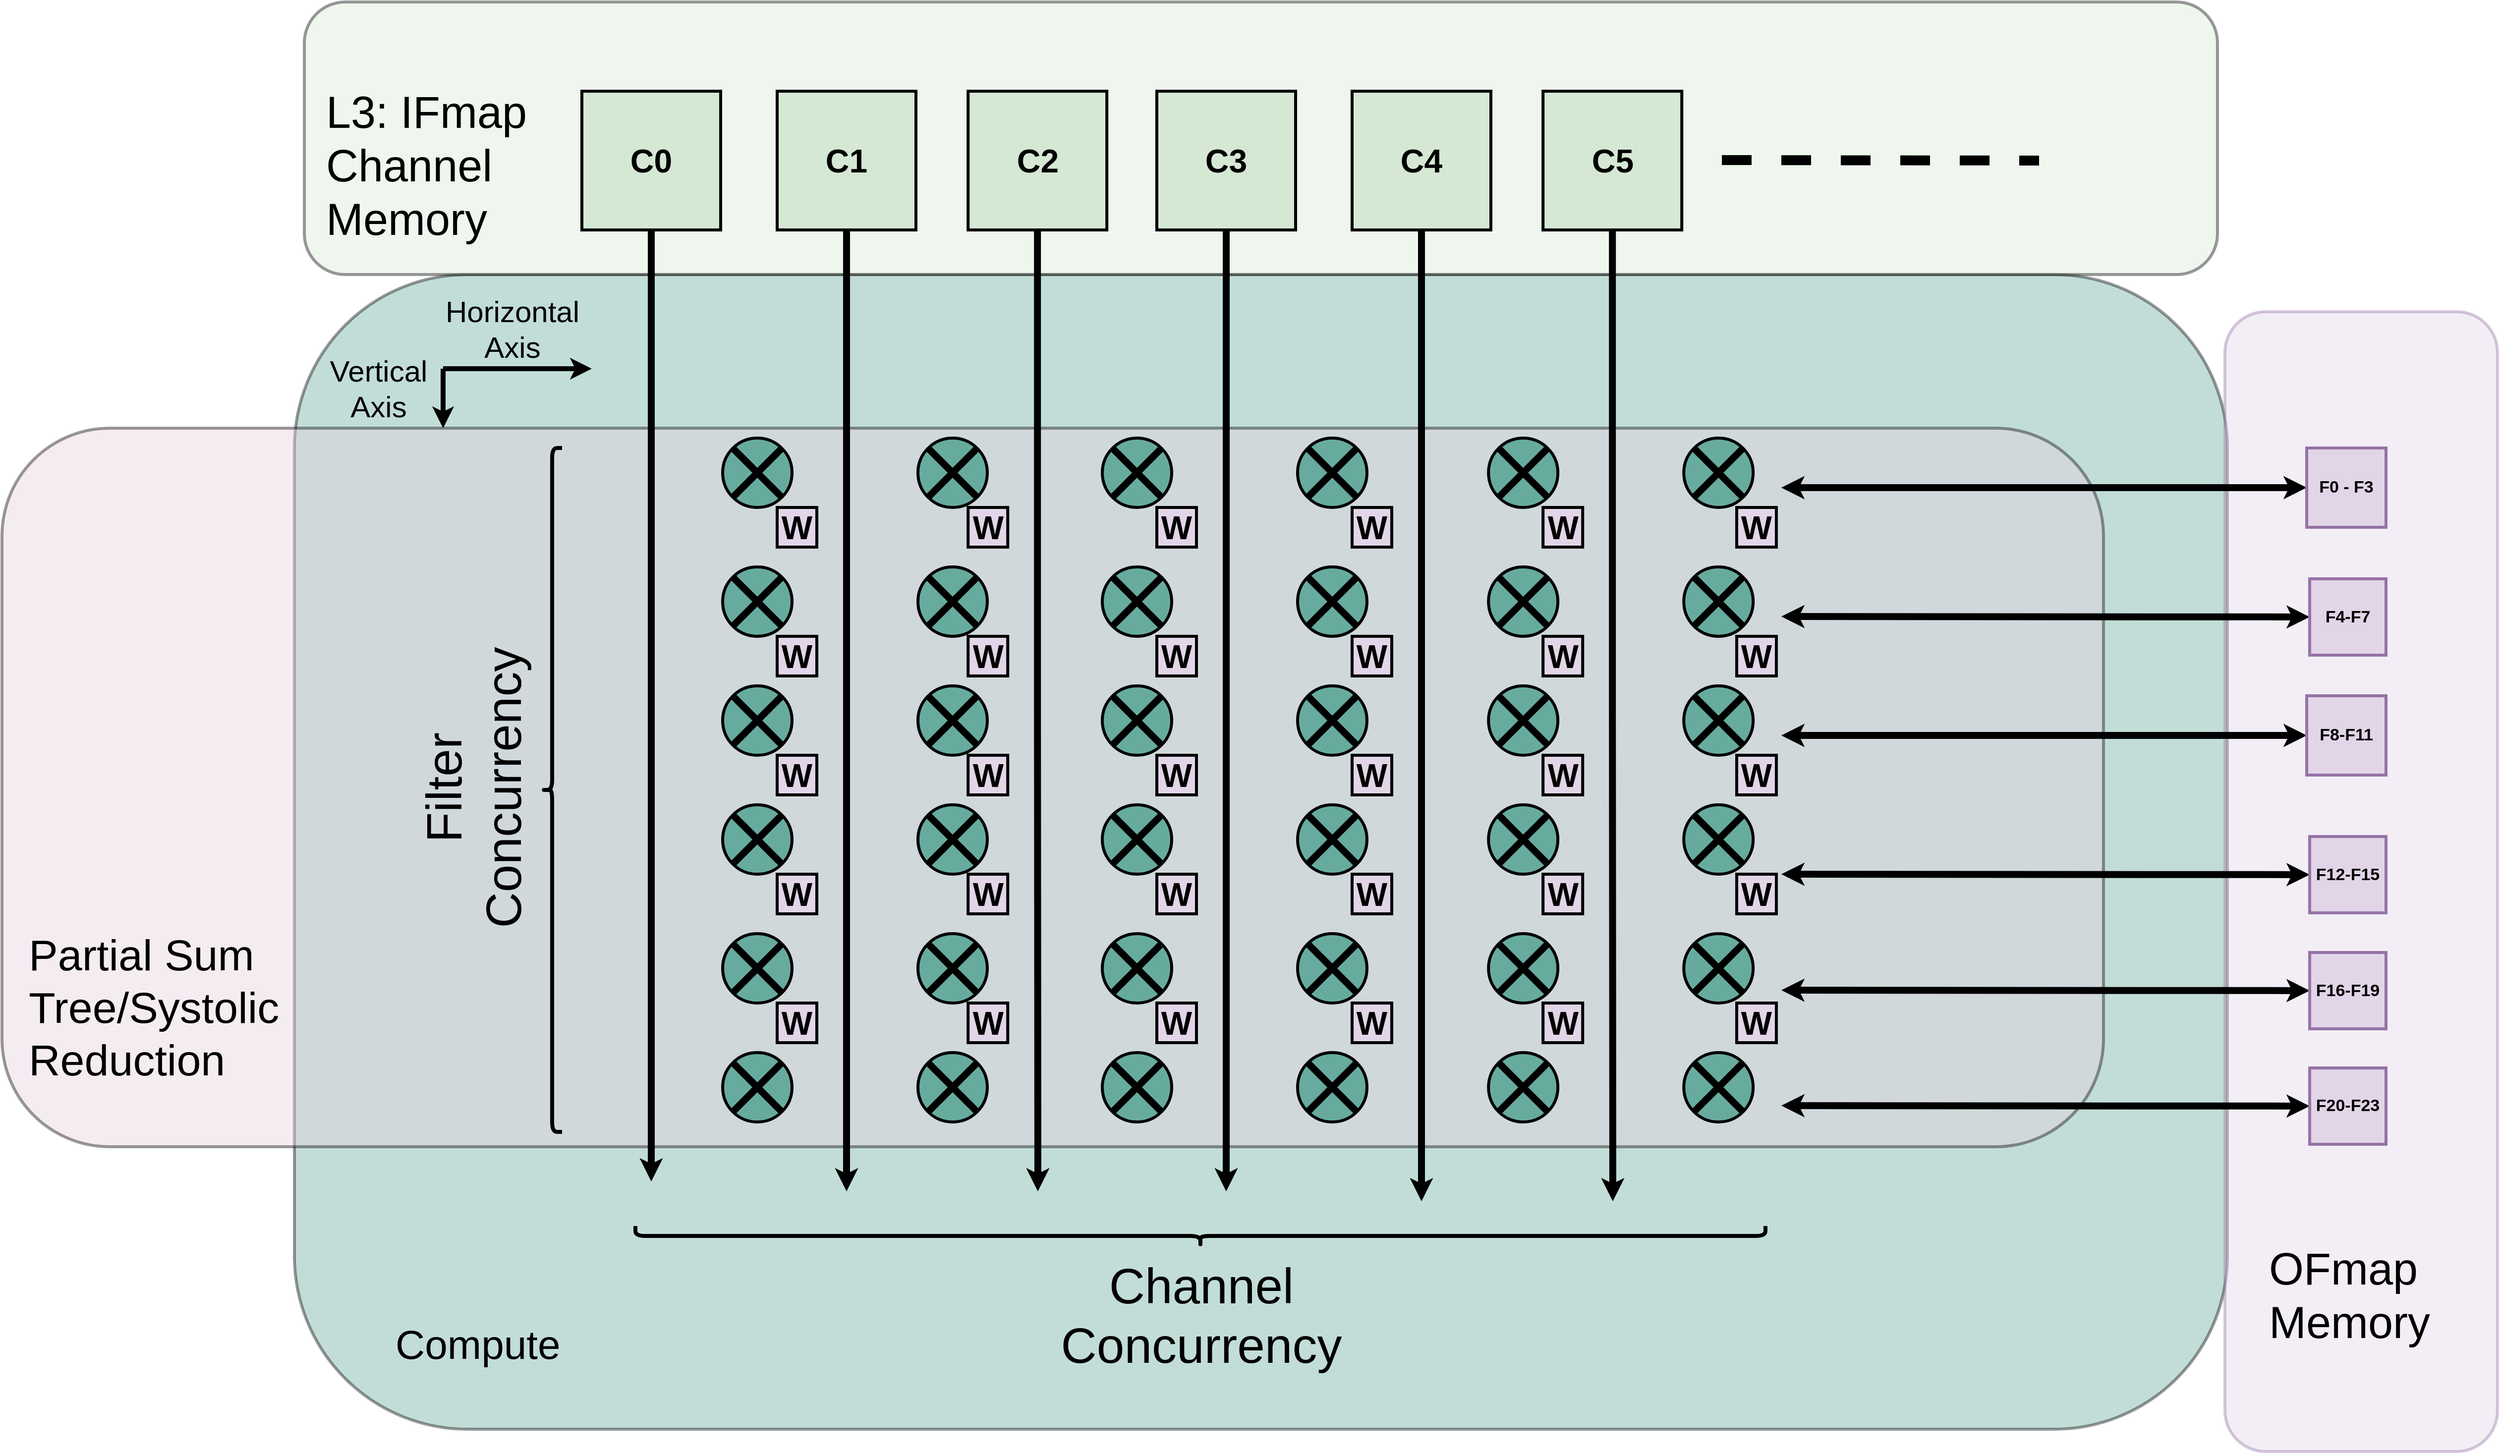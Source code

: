 <mxfile>
    <diagram id="HzERU_r6Tv0RshMhqvjA" name="Page-1">
        <mxGraphModel dx="-113" dy="2474" grid="1" gridSize="10" guides="1" tooltips="1" connect="1" arrows="1" fold="1" page="1" pageScale="1" pageWidth="1100" pageHeight="850" math="0" shadow="0">
            <root>
                <mxCell id="0"/>
                <mxCell id="1" parent="0"/>
                <mxCell id="KvnPRHnvs-KlqR3MAuo1-1" value="" style="group" parent="1" vertex="1" connectable="0">
                    <mxGeometry x="1290" y="-850" width="2517.5" height="1462.5" as="geometry"/>
                </mxCell>
                <mxCell id="KvnPRHnvs-KlqR3MAuo1-2" value="" style="rounded=1;whiteSpace=wrap;html=1;fillColor=#67AB9F;opacity=40;strokeColor=#000000;glass=0;strokeWidth=3;" parent="KvnPRHnvs-KlqR3MAuo1-1" vertex="1">
                    <mxGeometry x="295" y="275" width="1950" height="1165" as="geometry"/>
                </mxCell>
                <mxCell id="KvnPRHnvs-KlqR3MAuo1-3" value="" style="rounded=1;whiteSpace=wrap;html=1;fillColor=#E6D0DE;opacity=40;strokeColor=#000000;glass=0;strokeWidth=3;" parent="KvnPRHnvs-KlqR3MAuo1-1" vertex="1">
                    <mxGeometry y="430" width="2120" height="725" as="geometry"/>
                </mxCell>
                <mxCell id="KvnPRHnvs-KlqR3MAuo1-4" value="" style="rounded=1;whiteSpace=wrap;html=1;fillColor=#d5e8d4;opacity=40;strokeColor=#000000;glass=0;strokeWidth=3;" parent="KvnPRHnvs-KlqR3MAuo1-1" vertex="1">
                    <mxGeometry x="305" width="1930" height="275" as="geometry"/>
                </mxCell>
                <mxCell id="KvnPRHnvs-KlqR3MAuo1-5" style="edgeStyle=orthogonalEdgeStyle;rounded=0;jumpStyle=none;jumpSize=6;orthogonalLoop=1;jettySize=auto;html=1;fontSize=41;fontColor=#000000;startArrow=none;startFill=0;endArrow=classic;endFill=1;startSize=1;endSize=1;strokeColor=#000000;strokeWidth=7;" parent="KvnPRHnvs-KlqR3MAuo1-1" source="KvnPRHnvs-KlqR3MAuo1-6" edge="1">
                    <mxGeometry relative="1" as="geometry">
                        <mxPoint x="655" y="1190" as="targetPoint"/>
                    </mxGeometry>
                </mxCell>
                <mxCell id="KvnPRHnvs-KlqR3MAuo1-6" value="C0" style="whiteSpace=wrap;html=1;aspect=fixed;fillColor=#d5e8d4;strokeColor=#000000;strokeWidth=3;fontSize=33;fontStyle=1" parent="KvnPRHnvs-KlqR3MAuo1-1" vertex="1">
                    <mxGeometry x="585" y="90" width="140" height="140" as="geometry"/>
                </mxCell>
                <mxCell id="KvnPRHnvs-KlqR3MAuo1-7" style="edgeStyle=orthogonalEdgeStyle;rounded=0;jumpStyle=none;jumpSize=6;orthogonalLoop=1;jettySize=auto;html=1;fontSize=41;fontColor=#000000;startArrow=none;startFill=0;endArrow=classic;endFill=1;startSize=1;endSize=1;strokeColor=#000000;strokeWidth=7;" parent="KvnPRHnvs-KlqR3MAuo1-1" source="KvnPRHnvs-KlqR3MAuo1-8" edge="1">
                    <mxGeometry relative="1" as="geometry">
                        <mxPoint x="852" y="1200" as="targetPoint"/>
                    </mxGeometry>
                </mxCell>
                <mxCell id="KvnPRHnvs-KlqR3MAuo1-8" value="C1" style="whiteSpace=wrap;html=1;aspect=fixed;fillColor=#d5e8d4;strokeColor=#000000;strokeWidth=3;fontSize=33;fontStyle=1" parent="KvnPRHnvs-KlqR3MAuo1-1" vertex="1">
                    <mxGeometry x="782" y="90" width="140" height="140" as="geometry"/>
                </mxCell>
                <mxCell id="KvnPRHnvs-KlqR3MAuo1-9" style="edgeStyle=orthogonalEdgeStyle;rounded=0;jumpStyle=none;jumpSize=6;orthogonalLoop=1;jettySize=auto;html=1;fontSize=41;fontColor=#000000;startArrow=none;startFill=0;endArrow=classic;endFill=1;startSize=1;endSize=1;strokeColor=#000000;strokeWidth=7;" parent="KvnPRHnvs-KlqR3MAuo1-1" source="KvnPRHnvs-KlqR3MAuo1-10" edge="1">
                    <mxGeometry relative="1" as="geometry">
                        <mxPoint x="1045" y="1200" as="targetPoint"/>
                    </mxGeometry>
                </mxCell>
                <mxCell id="KvnPRHnvs-KlqR3MAuo1-10" value="C2" style="whiteSpace=wrap;html=1;aspect=fixed;fillColor=#d5e8d4;strokeColor=#000000;strokeWidth=3;fontSize=33;fontStyle=1" parent="KvnPRHnvs-KlqR3MAuo1-1" vertex="1">
                    <mxGeometry x="974.6" y="90" width="140" height="140" as="geometry"/>
                </mxCell>
                <mxCell id="KvnPRHnvs-KlqR3MAuo1-11" style="edgeStyle=orthogonalEdgeStyle;rounded=0;jumpStyle=none;jumpSize=6;orthogonalLoop=1;jettySize=auto;html=1;fontSize=41;fontColor=#000000;startArrow=none;startFill=0;endArrow=classic;endFill=1;startSize=1;endSize=1;strokeColor=#000000;strokeWidth=7;" parent="KvnPRHnvs-KlqR3MAuo1-1" source="KvnPRHnvs-KlqR3MAuo1-12" edge="1">
                    <mxGeometry relative="1" as="geometry">
                        <mxPoint x="1235" y="1200" as="targetPoint"/>
                    </mxGeometry>
                </mxCell>
                <mxCell id="KvnPRHnvs-KlqR3MAuo1-12" value="C3" style="whiteSpace=wrap;html=1;aspect=fixed;fillColor=#d5e8d4;strokeColor=#000000;strokeWidth=3;fontSize=33;fontStyle=1" parent="KvnPRHnvs-KlqR3MAuo1-1" vertex="1">
                    <mxGeometry x="1165" y="90" width="140" height="140" as="geometry"/>
                </mxCell>
                <mxCell id="KvnPRHnvs-KlqR3MAuo1-13" style="edgeStyle=orthogonalEdgeStyle;rounded=0;jumpStyle=none;jumpSize=6;orthogonalLoop=1;jettySize=auto;html=1;fontSize=41;fontColor=#000000;startArrow=none;startFill=0;endArrow=classic;endFill=1;startSize=1;endSize=1;strokeColor=#000000;strokeWidth=7;" parent="KvnPRHnvs-KlqR3MAuo1-1" source="KvnPRHnvs-KlqR3MAuo1-14" edge="1">
                    <mxGeometry relative="1" as="geometry">
                        <mxPoint x="1432" y="1210" as="targetPoint"/>
                    </mxGeometry>
                </mxCell>
                <mxCell id="KvnPRHnvs-KlqR3MAuo1-14" value="C4" style="whiteSpace=wrap;html=1;aspect=fixed;fillColor=#d5e8d4;strokeColor=#000000;strokeWidth=3;fontSize=33;fontStyle=1" parent="KvnPRHnvs-KlqR3MAuo1-1" vertex="1">
                    <mxGeometry x="1362" y="90" width="140" height="140" as="geometry"/>
                </mxCell>
                <mxCell id="KvnPRHnvs-KlqR3MAuo1-15" style="edgeStyle=orthogonalEdgeStyle;rounded=0;jumpStyle=none;jumpSize=6;orthogonalLoop=1;jettySize=auto;html=1;fontSize=41;fontColor=#000000;startArrow=none;startFill=0;endArrow=classic;endFill=1;startSize=1;endSize=1;strokeColor=#000000;strokeWidth=7;" parent="KvnPRHnvs-KlqR3MAuo1-1" source="KvnPRHnvs-KlqR3MAuo1-16" edge="1">
                    <mxGeometry relative="1" as="geometry">
                        <mxPoint x="1625" y="1210" as="targetPoint"/>
                    </mxGeometry>
                </mxCell>
                <mxCell id="KvnPRHnvs-KlqR3MAuo1-16" value="C5" style="whiteSpace=wrap;html=1;aspect=fixed;fillColor=#d5e8d4;strokeColor=#000000;strokeWidth=3;fontSize=33;fontStyle=1" parent="KvnPRHnvs-KlqR3MAuo1-1" vertex="1">
                    <mxGeometry x="1554.6" y="90" width="140" height="140" as="geometry"/>
                </mxCell>
                <mxCell id="KvnPRHnvs-KlqR3MAuo1-17" value="" style="endArrow=none;dashed=1;html=1;rounded=0;strokeWidth=10;jumpStyle=arc;strokeColor=#000000;" parent="KvnPRHnvs-KlqR3MAuo1-1" edge="1">
                    <mxGeometry width="50" height="50" relative="1" as="geometry">
                        <mxPoint x="1735" y="159.5" as="sourcePoint"/>
                        <mxPoint x="2055" y="160" as="targetPoint"/>
                    </mxGeometry>
                </mxCell>
                <mxCell id="KvnPRHnvs-KlqR3MAuo1-18" value="" style="ellipse;whiteSpace=wrap;html=1;aspect=fixed;fillColor=#67AB9F;strokeWidth=3;strokeColor=#000000;" parent="KvnPRHnvs-KlqR3MAuo1-1" vertex="1">
                    <mxGeometry x="727" y="440" width="70" height="70" as="geometry"/>
                </mxCell>
                <mxCell id="KvnPRHnvs-KlqR3MAuo1-19" value="" style="endArrow=none;html=1;rounded=0;startSize=1;endSize=1;strokeColor=#000000;strokeWidth=7;jumpStyle=arc;jumpSize=6;exitX=0;exitY=0;exitDx=0;exitDy=0;entryX=1;entryY=1;entryDx=0;entryDy=0;" parent="KvnPRHnvs-KlqR3MAuo1-1" source="KvnPRHnvs-KlqR3MAuo1-18" target="KvnPRHnvs-KlqR3MAuo1-18" edge="1">
                    <mxGeometry width="50" height="50" relative="1" as="geometry">
                        <mxPoint x="797" y="460" as="sourcePoint"/>
                        <mxPoint x="847" y="410" as="targetPoint"/>
                    </mxGeometry>
                </mxCell>
                <mxCell id="KvnPRHnvs-KlqR3MAuo1-20" value="" style="endArrow=none;html=1;rounded=0;startSize=1;endSize=1;strokeColor=#000000;strokeWidth=7;jumpStyle=none;jumpSize=6;exitX=0;exitY=1;exitDx=0;exitDy=0;entryX=1;entryY=0;entryDx=0;entryDy=0;" parent="KvnPRHnvs-KlqR3MAuo1-1" source="KvnPRHnvs-KlqR3MAuo1-18" target="KvnPRHnvs-KlqR3MAuo1-18" edge="1">
                    <mxGeometry width="50" height="50" relative="1" as="geometry">
                        <mxPoint x="747.251" y="460.251" as="sourcePoint"/>
                        <mxPoint x="796.749" y="509.749" as="targetPoint"/>
                    </mxGeometry>
                </mxCell>
                <mxCell id="KvnPRHnvs-KlqR3MAuo1-21" value="" style="ellipse;whiteSpace=wrap;html=1;aspect=fixed;fillColor=#67AB9F;strokeWidth=3;strokeColor=#000000;" parent="KvnPRHnvs-KlqR3MAuo1-1" vertex="1">
                    <mxGeometry x="727" y="570" width="70" height="70" as="geometry"/>
                </mxCell>
                <mxCell id="KvnPRHnvs-KlqR3MAuo1-22" value="" style="endArrow=none;html=1;rounded=0;startSize=1;endSize=1;strokeColor=#000000;strokeWidth=7;jumpStyle=arc;jumpSize=6;exitX=0;exitY=0;exitDx=0;exitDy=0;entryX=1;entryY=1;entryDx=0;entryDy=0;" parent="KvnPRHnvs-KlqR3MAuo1-1" source="KvnPRHnvs-KlqR3MAuo1-21" target="KvnPRHnvs-KlqR3MAuo1-21" edge="1">
                    <mxGeometry width="50" height="50" relative="1" as="geometry">
                        <mxPoint x="797" y="590" as="sourcePoint"/>
                        <mxPoint x="847" y="540" as="targetPoint"/>
                    </mxGeometry>
                </mxCell>
                <mxCell id="KvnPRHnvs-KlqR3MAuo1-23" value="" style="endArrow=none;html=1;rounded=0;startSize=1;endSize=1;strokeColor=#000000;strokeWidth=7;jumpStyle=none;jumpSize=6;exitX=0;exitY=1;exitDx=0;exitDy=0;entryX=1;entryY=0;entryDx=0;entryDy=0;" parent="KvnPRHnvs-KlqR3MAuo1-1" source="KvnPRHnvs-KlqR3MAuo1-21" target="KvnPRHnvs-KlqR3MAuo1-21" edge="1">
                    <mxGeometry width="50" height="50" relative="1" as="geometry">
                        <mxPoint x="747.251" y="590.251" as="sourcePoint"/>
                        <mxPoint x="796.749" y="639.749" as="targetPoint"/>
                    </mxGeometry>
                </mxCell>
                <mxCell id="KvnPRHnvs-KlqR3MAuo1-24" value="" style="ellipse;whiteSpace=wrap;html=1;aspect=fixed;fillColor=#67AB9F;strokeWidth=3;strokeColor=#000000;" parent="KvnPRHnvs-KlqR3MAuo1-1" vertex="1">
                    <mxGeometry x="727" y="690" width="70" height="70" as="geometry"/>
                </mxCell>
                <mxCell id="KvnPRHnvs-KlqR3MAuo1-25" value="" style="endArrow=none;html=1;rounded=0;startSize=1;endSize=1;strokeColor=#000000;strokeWidth=7;jumpStyle=arc;jumpSize=6;exitX=0;exitY=0;exitDx=0;exitDy=0;entryX=1;entryY=1;entryDx=0;entryDy=0;" parent="KvnPRHnvs-KlqR3MAuo1-1" source="KvnPRHnvs-KlqR3MAuo1-24" target="KvnPRHnvs-KlqR3MAuo1-24" edge="1">
                    <mxGeometry width="50" height="50" relative="1" as="geometry">
                        <mxPoint x="797" y="710" as="sourcePoint"/>
                        <mxPoint x="847" y="660" as="targetPoint"/>
                    </mxGeometry>
                </mxCell>
                <mxCell id="KvnPRHnvs-KlqR3MAuo1-26" value="" style="endArrow=none;html=1;rounded=0;startSize=1;endSize=1;strokeColor=#000000;strokeWidth=7;jumpStyle=none;jumpSize=6;exitX=0;exitY=1;exitDx=0;exitDy=0;entryX=1;entryY=0;entryDx=0;entryDy=0;" parent="KvnPRHnvs-KlqR3MAuo1-1" source="KvnPRHnvs-KlqR3MAuo1-24" target="KvnPRHnvs-KlqR3MAuo1-24" edge="1">
                    <mxGeometry width="50" height="50" relative="1" as="geometry">
                        <mxPoint x="747.251" y="710.251" as="sourcePoint"/>
                        <mxPoint x="796.749" y="759.749" as="targetPoint"/>
                    </mxGeometry>
                </mxCell>
                <mxCell id="KvnPRHnvs-KlqR3MAuo1-27" value="" style="ellipse;whiteSpace=wrap;html=1;aspect=fixed;fillColor=#67AB9F;strokeWidth=3;strokeColor=#000000;" parent="KvnPRHnvs-KlqR3MAuo1-1" vertex="1">
                    <mxGeometry x="727" y="810" width="70" height="70" as="geometry"/>
                </mxCell>
                <mxCell id="KvnPRHnvs-KlqR3MAuo1-28" value="" style="endArrow=none;html=1;rounded=0;startSize=1;endSize=1;strokeColor=#000000;strokeWidth=7;jumpStyle=arc;jumpSize=6;exitX=0;exitY=0;exitDx=0;exitDy=0;entryX=1;entryY=1;entryDx=0;entryDy=0;" parent="KvnPRHnvs-KlqR3MAuo1-1" source="KvnPRHnvs-KlqR3MAuo1-27" target="KvnPRHnvs-KlqR3MAuo1-27" edge="1">
                    <mxGeometry width="50" height="50" relative="1" as="geometry">
                        <mxPoint x="797" y="830" as="sourcePoint"/>
                        <mxPoint x="847" y="780" as="targetPoint"/>
                    </mxGeometry>
                </mxCell>
                <mxCell id="KvnPRHnvs-KlqR3MAuo1-29" value="" style="endArrow=none;html=1;rounded=0;startSize=1;endSize=1;strokeColor=#000000;strokeWidth=7;jumpStyle=none;jumpSize=6;exitX=0;exitY=1;exitDx=0;exitDy=0;entryX=1;entryY=0;entryDx=0;entryDy=0;" parent="KvnPRHnvs-KlqR3MAuo1-1" source="KvnPRHnvs-KlqR3MAuo1-27" target="KvnPRHnvs-KlqR3MAuo1-27" edge="1">
                    <mxGeometry width="50" height="50" relative="1" as="geometry">
                        <mxPoint x="747.251" y="830.251" as="sourcePoint"/>
                        <mxPoint x="796.749" y="879.749" as="targetPoint"/>
                    </mxGeometry>
                </mxCell>
                <mxCell id="KvnPRHnvs-KlqR3MAuo1-30" value="" style="ellipse;whiteSpace=wrap;html=1;aspect=fixed;fillColor=#67AB9F;strokeWidth=3;strokeColor=#000000;" parent="KvnPRHnvs-KlqR3MAuo1-1" vertex="1">
                    <mxGeometry x="727" y="940" width="70" height="70" as="geometry"/>
                </mxCell>
                <mxCell id="KvnPRHnvs-KlqR3MAuo1-31" value="" style="endArrow=none;html=1;rounded=0;startSize=1;endSize=1;strokeColor=#000000;strokeWidth=7;jumpStyle=arc;jumpSize=6;exitX=0;exitY=0;exitDx=0;exitDy=0;entryX=1;entryY=1;entryDx=0;entryDy=0;" parent="KvnPRHnvs-KlqR3MAuo1-1" source="KvnPRHnvs-KlqR3MAuo1-30" target="KvnPRHnvs-KlqR3MAuo1-30" edge="1">
                    <mxGeometry width="50" height="50" relative="1" as="geometry">
                        <mxPoint x="797" y="960" as="sourcePoint"/>
                        <mxPoint x="847" y="910" as="targetPoint"/>
                    </mxGeometry>
                </mxCell>
                <mxCell id="KvnPRHnvs-KlqR3MAuo1-32" value="" style="endArrow=none;html=1;rounded=0;startSize=1;endSize=1;strokeColor=#000000;strokeWidth=7;jumpStyle=none;jumpSize=6;exitX=0;exitY=1;exitDx=0;exitDy=0;entryX=1;entryY=0;entryDx=0;entryDy=0;" parent="KvnPRHnvs-KlqR3MAuo1-1" source="KvnPRHnvs-KlqR3MAuo1-30" target="KvnPRHnvs-KlqR3MAuo1-30" edge="1">
                    <mxGeometry width="50" height="50" relative="1" as="geometry">
                        <mxPoint x="747.251" y="960.251" as="sourcePoint"/>
                        <mxPoint x="796.749" y="1009.749" as="targetPoint"/>
                    </mxGeometry>
                </mxCell>
                <mxCell id="KvnPRHnvs-KlqR3MAuo1-33" value="" style="ellipse;whiteSpace=wrap;html=1;aspect=fixed;fillColor=#67AB9F;strokeWidth=3;strokeColor=#000000;" parent="KvnPRHnvs-KlqR3MAuo1-1" vertex="1">
                    <mxGeometry x="727" y="1060" width="70" height="70" as="geometry"/>
                </mxCell>
                <mxCell id="KvnPRHnvs-KlqR3MAuo1-34" value="" style="endArrow=none;html=1;rounded=0;startSize=1;endSize=1;strokeColor=#000000;strokeWidth=7;jumpStyle=arc;jumpSize=6;exitX=0;exitY=0;exitDx=0;exitDy=0;entryX=1;entryY=1;entryDx=0;entryDy=0;" parent="KvnPRHnvs-KlqR3MAuo1-1" source="KvnPRHnvs-KlqR3MAuo1-33" target="KvnPRHnvs-KlqR3MAuo1-33" edge="1">
                    <mxGeometry width="50" height="50" relative="1" as="geometry">
                        <mxPoint x="797" y="1080" as="sourcePoint"/>
                        <mxPoint x="847" y="1030" as="targetPoint"/>
                    </mxGeometry>
                </mxCell>
                <mxCell id="KvnPRHnvs-KlqR3MAuo1-35" value="" style="endArrow=none;html=1;rounded=0;startSize=1;endSize=1;strokeColor=#000000;strokeWidth=7;jumpStyle=none;jumpSize=6;exitX=0;exitY=1;exitDx=0;exitDy=0;entryX=1;entryY=0;entryDx=0;entryDy=0;" parent="KvnPRHnvs-KlqR3MAuo1-1" source="KvnPRHnvs-KlqR3MAuo1-33" target="KvnPRHnvs-KlqR3MAuo1-33" edge="1">
                    <mxGeometry width="50" height="50" relative="1" as="geometry">
                        <mxPoint x="747.251" y="1080.251" as="sourcePoint"/>
                        <mxPoint x="796.749" y="1129.749" as="targetPoint"/>
                    </mxGeometry>
                </mxCell>
                <mxCell id="KvnPRHnvs-KlqR3MAuo1-36" value="" style="ellipse;whiteSpace=wrap;html=1;aspect=fixed;fillColor=#67AB9F;strokeWidth=3;strokeColor=#000000;" parent="KvnPRHnvs-KlqR3MAuo1-1" vertex="1">
                    <mxGeometry x="924" y="440" width="70" height="70" as="geometry"/>
                </mxCell>
                <mxCell id="KvnPRHnvs-KlqR3MAuo1-37" value="" style="endArrow=none;html=1;rounded=0;startSize=1;endSize=1;strokeColor=#000000;strokeWidth=7;jumpStyle=arc;jumpSize=6;exitX=0;exitY=0;exitDx=0;exitDy=0;entryX=1;entryY=1;entryDx=0;entryDy=0;" parent="KvnPRHnvs-KlqR3MAuo1-1" source="KvnPRHnvs-KlqR3MAuo1-36" target="KvnPRHnvs-KlqR3MAuo1-36" edge="1">
                    <mxGeometry width="50" height="50" relative="1" as="geometry">
                        <mxPoint x="994" y="460" as="sourcePoint"/>
                        <mxPoint x="1044" y="410" as="targetPoint"/>
                    </mxGeometry>
                </mxCell>
                <mxCell id="KvnPRHnvs-KlqR3MAuo1-38" value="" style="endArrow=none;html=1;rounded=0;startSize=1;endSize=1;strokeColor=#000000;strokeWidth=7;jumpStyle=none;jumpSize=6;exitX=0;exitY=1;exitDx=0;exitDy=0;entryX=1;entryY=0;entryDx=0;entryDy=0;" parent="KvnPRHnvs-KlqR3MAuo1-1" source="KvnPRHnvs-KlqR3MAuo1-36" target="KvnPRHnvs-KlqR3MAuo1-36" edge="1">
                    <mxGeometry width="50" height="50" relative="1" as="geometry">
                        <mxPoint x="944.251" y="460.251" as="sourcePoint"/>
                        <mxPoint x="993.749" y="509.749" as="targetPoint"/>
                    </mxGeometry>
                </mxCell>
                <mxCell id="KvnPRHnvs-KlqR3MAuo1-39" value="" style="ellipse;whiteSpace=wrap;html=1;aspect=fixed;fillColor=#67AB9F;strokeWidth=3;strokeColor=#000000;" parent="KvnPRHnvs-KlqR3MAuo1-1" vertex="1">
                    <mxGeometry x="924" y="570" width="70" height="70" as="geometry"/>
                </mxCell>
                <mxCell id="KvnPRHnvs-KlqR3MAuo1-40" value="" style="endArrow=none;html=1;rounded=0;startSize=1;endSize=1;strokeColor=#000000;strokeWidth=7;jumpStyle=arc;jumpSize=6;exitX=0;exitY=0;exitDx=0;exitDy=0;entryX=1;entryY=1;entryDx=0;entryDy=0;" parent="KvnPRHnvs-KlqR3MAuo1-1" source="KvnPRHnvs-KlqR3MAuo1-39" target="KvnPRHnvs-KlqR3MAuo1-39" edge="1">
                    <mxGeometry width="50" height="50" relative="1" as="geometry">
                        <mxPoint x="994" y="590" as="sourcePoint"/>
                        <mxPoint x="1044" y="540" as="targetPoint"/>
                    </mxGeometry>
                </mxCell>
                <mxCell id="KvnPRHnvs-KlqR3MAuo1-41" value="" style="endArrow=none;html=1;rounded=0;startSize=1;endSize=1;strokeColor=#000000;strokeWidth=7;jumpStyle=none;jumpSize=6;exitX=0;exitY=1;exitDx=0;exitDy=0;entryX=1;entryY=0;entryDx=0;entryDy=0;" parent="KvnPRHnvs-KlqR3MAuo1-1" source="KvnPRHnvs-KlqR3MAuo1-39" target="KvnPRHnvs-KlqR3MAuo1-39" edge="1">
                    <mxGeometry width="50" height="50" relative="1" as="geometry">
                        <mxPoint x="944.251" y="590.251" as="sourcePoint"/>
                        <mxPoint x="993.749" y="639.749" as="targetPoint"/>
                    </mxGeometry>
                </mxCell>
                <mxCell id="KvnPRHnvs-KlqR3MAuo1-42" value="" style="ellipse;whiteSpace=wrap;html=1;aspect=fixed;fillColor=#67AB9F;strokeWidth=3;strokeColor=#000000;" parent="KvnPRHnvs-KlqR3MAuo1-1" vertex="1">
                    <mxGeometry x="924" y="690" width="70" height="70" as="geometry"/>
                </mxCell>
                <mxCell id="KvnPRHnvs-KlqR3MAuo1-43" value="" style="endArrow=none;html=1;rounded=0;startSize=1;endSize=1;strokeColor=#000000;strokeWidth=7;jumpStyle=arc;jumpSize=6;exitX=0;exitY=0;exitDx=0;exitDy=0;entryX=1;entryY=1;entryDx=0;entryDy=0;" parent="KvnPRHnvs-KlqR3MAuo1-1" source="KvnPRHnvs-KlqR3MAuo1-42" target="KvnPRHnvs-KlqR3MAuo1-42" edge="1">
                    <mxGeometry width="50" height="50" relative="1" as="geometry">
                        <mxPoint x="994" y="710" as="sourcePoint"/>
                        <mxPoint x="1044" y="660" as="targetPoint"/>
                    </mxGeometry>
                </mxCell>
                <mxCell id="KvnPRHnvs-KlqR3MAuo1-44" value="" style="endArrow=none;html=1;rounded=0;startSize=1;endSize=1;strokeColor=#000000;strokeWidth=7;jumpStyle=none;jumpSize=6;exitX=0;exitY=1;exitDx=0;exitDy=0;entryX=1;entryY=0;entryDx=0;entryDy=0;" parent="KvnPRHnvs-KlqR3MAuo1-1" source="KvnPRHnvs-KlqR3MAuo1-42" target="KvnPRHnvs-KlqR3MAuo1-42" edge="1">
                    <mxGeometry width="50" height="50" relative="1" as="geometry">
                        <mxPoint x="944.251" y="710.251" as="sourcePoint"/>
                        <mxPoint x="993.749" y="759.749" as="targetPoint"/>
                    </mxGeometry>
                </mxCell>
                <mxCell id="KvnPRHnvs-KlqR3MAuo1-45" value="" style="ellipse;whiteSpace=wrap;html=1;aspect=fixed;fillColor=#67AB9F;strokeWidth=3;strokeColor=#000000;" parent="KvnPRHnvs-KlqR3MAuo1-1" vertex="1">
                    <mxGeometry x="924" y="810" width="70" height="70" as="geometry"/>
                </mxCell>
                <mxCell id="KvnPRHnvs-KlqR3MAuo1-46" value="" style="endArrow=none;html=1;rounded=0;startSize=1;endSize=1;strokeColor=#000000;strokeWidth=7;jumpStyle=arc;jumpSize=6;exitX=0;exitY=0;exitDx=0;exitDy=0;entryX=1;entryY=1;entryDx=0;entryDy=0;" parent="KvnPRHnvs-KlqR3MAuo1-1" source="KvnPRHnvs-KlqR3MAuo1-45" target="KvnPRHnvs-KlqR3MAuo1-45" edge="1">
                    <mxGeometry width="50" height="50" relative="1" as="geometry">
                        <mxPoint x="994" y="830" as="sourcePoint"/>
                        <mxPoint x="1044" y="780" as="targetPoint"/>
                    </mxGeometry>
                </mxCell>
                <mxCell id="KvnPRHnvs-KlqR3MAuo1-47" value="" style="endArrow=none;html=1;rounded=0;startSize=1;endSize=1;strokeColor=#000000;strokeWidth=7;jumpStyle=none;jumpSize=6;exitX=0;exitY=1;exitDx=0;exitDy=0;entryX=1;entryY=0;entryDx=0;entryDy=0;" parent="KvnPRHnvs-KlqR3MAuo1-1" source="KvnPRHnvs-KlqR3MAuo1-45" target="KvnPRHnvs-KlqR3MAuo1-45" edge="1">
                    <mxGeometry width="50" height="50" relative="1" as="geometry">
                        <mxPoint x="944.251" y="830.251" as="sourcePoint"/>
                        <mxPoint x="993.749" y="879.749" as="targetPoint"/>
                    </mxGeometry>
                </mxCell>
                <mxCell id="KvnPRHnvs-KlqR3MAuo1-48" value="" style="ellipse;whiteSpace=wrap;html=1;aspect=fixed;fillColor=#67AB9F;strokeWidth=3;strokeColor=#000000;" parent="KvnPRHnvs-KlqR3MAuo1-1" vertex="1">
                    <mxGeometry x="924" y="940" width="70" height="70" as="geometry"/>
                </mxCell>
                <mxCell id="KvnPRHnvs-KlqR3MAuo1-49" value="" style="endArrow=none;html=1;rounded=0;startSize=1;endSize=1;strokeColor=#000000;strokeWidth=7;jumpStyle=arc;jumpSize=6;exitX=0;exitY=0;exitDx=0;exitDy=0;entryX=1;entryY=1;entryDx=0;entryDy=0;" parent="KvnPRHnvs-KlqR3MAuo1-1" source="KvnPRHnvs-KlqR3MAuo1-48" target="KvnPRHnvs-KlqR3MAuo1-48" edge="1">
                    <mxGeometry width="50" height="50" relative="1" as="geometry">
                        <mxPoint x="994" y="960" as="sourcePoint"/>
                        <mxPoint x="1044" y="910" as="targetPoint"/>
                    </mxGeometry>
                </mxCell>
                <mxCell id="KvnPRHnvs-KlqR3MAuo1-50" value="" style="endArrow=none;html=1;rounded=0;startSize=1;endSize=1;strokeColor=#000000;strokeWidth=7;jumpStyle=none;jumpSize=6;exitX=0;exitY=1;exitDx=0;exitDy=0;entryX=1;entryY=0;entryDx=0;entryDy=0;" parent="KvnPRHnvs-KlqR3MAuo1-1" source="KvnPRHnvs-KlqR3MAuo1-48" target="KvnPRHnvs-KlqR3MAuo1-48" edge="1">
                    <mxGeometry width="50" height="50" relative="1" as="geometry">
                        <mxPoint x="944.251" y="960.251" as="sourcePoint"/>
                        <mxPoint x="993.749" y="1009.749" as="targetPoint"/>
                    </mxGeometry>
                </mxCell>
                <mxCell id="KvnPRHnvs-KlqR3MAuo1-51" value="" style="ellipse;whiteSpace=wrap;html=1;aspect=fixed;fillColor=#67AB9F;strokeWidth=3;strokeColor=#000000;" parent="KvnPRHnvs-KlqR3MAuo1-1" vertex="1">
                    <mxGeometry x="924" y="1060" width="70" height="70" as="geometry"/>
                </mxCell>
                <mxCell id="KvnPRHnvs-KlqR3MAuo1-52" value="" style="endArrow=none;html=1;rounded=0;startSize=1;endSize=1;strokeColor=#000000;strokeWidth=7;jumpStyle=arc;jumpSize=6;exitX=0;exitY=0;exitDx=0;exitDy=0;entryX=1;entryY=1;entryDx=0;entryDy=0;" parent="KvnPRHnvs-KlqR3MAuo1-1" source="KvnPRHnvs-KlqR3MAuo1-51" target="KvnPRHnvs-KlqR3MAuo1-51" edge="1">
                    <mxGeometry width="50" height="50" relative="1" as="geometry">
                        <mxPoint x="994" y="1080" as="sourcePoint"/>
                        <mxPoint x="1044" y="1030" as="targetPoint"/>
                    </mxGeometry>
                </mxCell>
                <mxCell id="KvnPRHnvs-KlqR3MAuo1-53" value="" style="endArrow=none;html=1;rounded=0;startSize=1;endSize=1;strokeColor=#000000;strokeWidth=7;jumpStyle=none;jumpSize=6;exitX=0;exitY=1;exitDx=0;exitDy=0;entryX=1;entryY=0;entryDx=0;entryDy=0;" parent="KvnPRHnvs-KlqR3MAuo1-1" source="KvnPRHnvs-KlqR3MAuo1-51" target="KvnPRHnvs-KlqR3MAuo1-51" edge="1">
                    <mxGeometry width="50" height="50" relative="1" as="geometry">
                        <mxPoint x="944.251" y="1080.251" as="sourcePoint"/>
                        <mxPoint x="993.749" y="1129.749" as="targetPoint"/>
                    </mxGeometry>
                </mxCell>
                <mxCell id="KvnPRHnvs-KlqR3MAuo1-54" value="" style="ellipse;whiteSpace=wrap;html=1;aspect=fixed;fillColor=#67AB9F;strokeWidth=3;strokeColor=#000000;" parent="KvnPRHnvs-KlqR3MAuo1-1" vertex="1">
                    <mxGeometry x="1110" y="440" width="70" height="70" as="geometry"/>
                </mxCell>
                <mxCell id="KvnPRHnvs-KlqR3MAuo1-55" value="" style="endArrow=none;html=1;rounded=0;startSize=1;endSize=1;strokeColor=#000000;strokeWidth=7;jumpStyle=arc;jumpSize=6;exitX=0;exitY=0;exitDx=0;exitDy=0;entryX=1;entryY=1;entryDx=0;entryDy=0;" parent="KvnPRHnvs-KlqR3MAuo1-1" source="KvnPRHnvs-KlqR3MAuo1-54" target="KvnPRHnvs-KlqR3MAuo1-54" edge="1">
                    <mxGeometry width="50" height="50" relative="1" as="geometry">
                        <mxPoint x="1180" y="460" as="sourcePoint"/>
                        <mxPoint x="1230" y="410" as="targetPoint"/>
                    </mxGeometry>
                </mxCell>
                <mxCell id="KvnPRHnvs-KlqR3MAuo1-56" value="" style="endArrow=none;html=1;rounded=0;startSize=1;endSize=1;strokeColor=#000000;strokeWidth=7;jumpStyle=none;jumpSize=6;exitX=0;exitY=1;exitDx=0;exitDy=0;entryX=1;entryY=0;entryDx=0;entryDy=0;" parent="KvnPRHnvs-KlqR3MAuo1-1" source="KvnPRHnvs-KlqR3MAuo1-54" target="KvnPRHnvs-KlqR3MAuo1-54" edge="1">
                    <mxGeometry width="50" height="50" relative="1" as="geometry">
                        <mxPoint x="1130.251" y="460.251" as="sourcePoint"/>
                        <mxPoint x="1179.749" y="509.749" as="targetPoint"/>
                    </mxGeometry>
                </mxCell>
                <mxCell id="KvnPRHnvs-KlqR3MAuo1-57" value="" style="ellipse;whiteSpace=wrap;html=1;aspect=fixed;fillColor=#67AB9F;strokeWidth=3;strokeColor=#000000;" parent="KvnPRHnvs-KlqR3MAuo1-1" vertex="1">
                    <mxGeometry x="1110" y="570" width="70" height="70" as="geometry"/>
                </mxCell>
                <mxCell id="KvnPRHnvs-KlqR3MAuo1-58" value="" style="endArrow=none;html=1;rounded=0;startSize=1;endSize=1;strokeColor=#000000;strokeWidth=7;jumpStyle=arc;jumpSize=6;exitX=0;exitY=0;exitDx=0;exitDy=0;entryX=1;entryY=1;entryDx=0;entryDy=0;" parent="KvnPRHnvs-KlqR3MAuo1-1" source="KvnPRHnvs-KlqR3MAuo1-57" target="KvnPRHnvs-KlqR3MAuo1-57" edge="1">
                    <mxGeometry width="50" height="50" relative="1" as="geometry">
                        <mxPoint x="1180" y="590" as="sourcePoint"/>
                        <mxPoint x="1230" y="540" as="targetPoint"/>
                    </mxGeometry>
                </mxCell>
                <mxCell id="KvnPRHnvs-KlqR3MAuo1-59" value="" style="endArrow=none;html=1;rounded=0;startSize=1;endSize=1;strokeColor=#000000;strokeWidth=7;jumpStyle=none;jumpSize=6;exitX=0;exitY=1;exitDx=0;exitDy=0;entryX=1;entryY=0;entryDx=0;entryDy=0;" parent="KvnPRHnvs-KlqR3MAuo1-1" source="KvnPRHnvs-KlqR3MAuo1-57" target="KvnPRHnvs-KlqR3MAuo1-57" edge="1">
                    <mxGeometry width="50" height="50" relative="1" as="geometry">
                        <mxPoint x="1130.251" y="590.251" as="sourcePoint"/>
                        <mxPoint x="1179.749" y="639.749" as="targetPoint"/>
                    </mxGeometry>
                </mxCell>
                <mxCell id="KvnPRHnvs-KlqR3MAuo1-60" value="" style="ellipse;whiteSpace=wrap;html=1;aspect=fixed;fillColor=#67AB9F;strokeWidth=3;strokeColor=#000000;" parent="KvnPRHnvs-KlqR3MAuo1-1" vertex="1">
                    <mxGeometry x="1110" y="690" width="70" height="70" as="geometry"/>
                </mxCell>
                <mxCell id="KvnPRHnvs-KlqR3MAuo1-61" value="" style="endArrow=none;html=1;rounded=0;startSize=1;endSize=1;strokeColor=#000000;strokeWidth=7;jumpStyle=arc;jumpSize=6;exitX=0;exitY=0;exitDx=0;exitDy=0;entryX=1;entryY=1;entryDx=0;entryDy=0;" parent="KvnPRHnvs-KlqR3MAuo1-1" source="KvnPRHnvs-KlqR3MAuo1-60" target="KvnPRHnvs-KlqR3MAuo1-60" edge="1">
                    <mxGeometry width="50" height="50" relative="1" as="geometry">
                        <mxPoint x="1180" y="710" as="sourcePoint"/>
                        <mxPoint x="1230" y="660" as="targetPoint"/>
                    </mxGeometry>
                </mxCell>
                <mxCell id="KvnPRHnvs-KlqR3MAuo1-62" value="" style="endArrow=none;html=1;rounded=0;startSize=1;endSize=1;strokeColor=#000000;strokeWidth=7;jumpStyle=none;jumpSize=6;exitX=0;exitY=1;exitDx=0;exitDy=0;entryX=1;entryY=0;entryDx=0;entryDy=0;" parent="KvnPRHnvs-KlqR3MAuo1-1" source="KvnPRHnvs-KlqR3MAuo1-60" target="KvnPRHnvs-KlqR3MAuo1-60" edge="1">
                    <mxGeometry width="50" height="50" relative="1" as="geometry">
                        <mxPoint x="1130.251" y="710.251" as="sourcePoint"/>
                        <mxPoint x="1179.749" y="759.749" as="targetPoint"/>
                    </mxGeometry>
                </mxCell>
                <mxCell id="KvnPRHnvs-KlqR3MAuo1-63" value="" style="ellipse;whiteSpace=wrap;html=1;aspect=fixed;fillColor=#67AB9F;strokeWidth=3;strokeColor=#000000;" parent="KvnPRHnvs-KlqR3MAuo1-1" vertex="1">
                    <mxGeometry x="1110" y="810" width="70" height="70" as="geometry"/>
                </mxCell>
                <mxCell id="KvnPRHnvs-KlqR3MAuo1-64" value="" style="endArrow=none;html=1;rounded=0;startSize=1;endSize=1;strokeColor=#000000;strokeWidth=7;jumpStyle=arc;jumpSize=6;exitX=0;exitY=0;exitDx=0;exitDy=0;entryX=1;entryY=1;entryDx=0;entryDy=0;" parent="KvnPRHnvs-KlqR3MAuo1-1" source="KvnPRHnvs-KlqR3MAuo1-63" target="KvnPRHnvs-KlqR3MAuo1-63" edge="1">
                    <mxGeometry width="50" height="50" relative="1" as="geometry">
                        <mxPoint x="1180" y="830" as="sourcePoint"/>
                        <mxPoint x="1230" y="780" as="targetPoint"/>
                    </mxGeometry>
                </mxCell>
                <mxCell id="KvnPRHnvs-KlqR3MAuo1-65" value="" style="endArrow=none;html=1;rounded=0;startSize=1;endSize=1;strokeColor=#000000;strokeWidth=7;jumpStyle=none;jumpSize=6;exitX=0;exitY=1;exitDx=0;exitDy=0;entryX=1;entryY=0;entryDx=0;entryDy=0;" parent="KvnPRHnvs-KlqR3MAuo1-1" source="KvnPRHnvs-KlqR3MAuo1-63" target="KvnPRHnvs-KlqR3MAuo1-63" edge="1">
                    <mxGeometry width="50" height="50" relative="1" as="geometry">
                        <mxPoint x="1130.251" y="830.251" as="sourcePoint"/>
                        <mxPoint x="1179.749" y="879.749" as="targetPoint"/>
                    </mxGeometry>
                </mxCell>
                <mxCell id="KvnPRHnvs-KlqR3MAuo1-66" value="" style="ellipse;whiteSpace=wrap;html=1;aspect=fixed;fillColor=#67AB9F;strokeWidth=3;strokeColor=#000000;" parent="KvnPRHnvs-KlqR3MAuo1-1" vertex="1">
                    <mxGeometry x="1110" y="940" width="70" height="70" as="geometry"/>
                </mxCell>
                <mxCell id="KvnPRHnvs-KlqR3MAuo1-67" value="" style="endArrow=none;html=1;rounded=0;startSize=1;endSize=1;strokeColor=#000000;strokeWidth=7;jumpStyle=arc;jumpSize=6;exitX=0;exitY=0;exitDx=0;exitDy=0;entryX=1;entryY=1;entryDx=0;entryDy=0;" parent="KvnPRHnvs-KlqR3MAuo1-1" source="KvnPRHnvs-KlqR3MAuo1-66" target="KvnPRHnvs-KlqR3MAuo1-66" edge="1">
                    <mxGeometry width="50" height="50" relative="1" as="geometry">
                        <mxPoint x="1180" y="960" as="sourcePoint"/>
                        <mxPoint x="1230" y="910" as="targetPoint"/>
                    </mxGeometry>
                </mxCell>
                <mxCell id="KvnPRHnvs-KlqR3MAuo1-68" value="" style="endArrow=none;html=1;rounded=0;startSize=1;endSize=1;strokeColor=#000000;strokeWidth=7;jumpStyle=none;jumpSize=6;exitX=0;exitY=1;exitDx=0;exitDy=0;entryX=1;entryY=0;entryDx=0;entryDy=0;" parent="KvnPRHnvs-KlqR3MAuo1-1" source="KvnPRHnvs-KlqR3MAuo1-66" target="KvnPRHnvs-KlqR3MAuo1-66" edge="1">
                    <mxGeometry width="50" height="50" relative="1" as="geometry">
                        <mxPoint x="1130.251" y="960.251" as="sourcePoint"/>
                        <mxPoint x="1179.749" y="1009.749" as="targetPoint"/>
                    </mxGeometry>
                </mxCell>
                <mxCell id="KvnPRHnvs-KlqR3MAuo1-69" value="" style="ellipse;whiteSpace=wrap;html=1;aspect=fixed;fillColor=#67AB9F;strokeWidth=3;strokeColor=#000000;" parent="KvnPRHnvs-KlqR3MAuo1-1" vertex="1">
                    <mxGeometry x="1110" y="1060" width="70" height="70" as="geometry"/>
                </mxCell>
                <mxCell id="KvnPRHnvs-KlqR3MAuo1-70" value="" style="endArrow=none;html=1;rounded=0;startSize=1;endSize=1;strokeColor=#000000;strokeWidth=7;jumpStyle=arc;jumpSize=6;exitX=0;exitY=0;exitDx=0;exitDy=0;entryX=1;entryY=1;entryDx=0;entryDy=0;" parent="KvnPRHnvs-KlqR3MAuo1-1" source="KvnPRHnvs-KlqR3MAuo1-69" target="KvnPRHnvs-KlqR3MAuo1-69" edge="1">
                    <mxGeometry width="50" height="50" relative="1" as="geometry">
                        <mxPoint x="1180" y="1080" as="sourcePoint"/>
                        <mxPoint x="1230" y="1030" as="targetPoint"/>
                    </mxGeometry>
                </mxCell>
                <mxCell id="KvnPRHnvs-KlqR3MAuo1-71" value="" style="endArrow=none;html=1;rounded=0;startSize=1;endSize=1;strokeColor=#000000;strokeWidth=7;jumpStyle=none;jumpSize=6;exitX=0;exitY=1;exitDx=0;exitDy=0;entryX=1;entryY=0;entryDx=0;entryDy=0;" parent="KvnPRHnvs-KlqR3MAuo1-1" source="KvnPRHnvs-KlqR3MAuo1-69" target="KvnPRHnvs-KlqR3MAuo1-69" edge="1">
                    <mxGeometry width="50" height="50" relative="1" as="geometry">
                        <mxPoint x="1130.251" y="1080.251" as="sourcePoint"/>
                        <mxPoint x="1179.749" y="1129.749" as="targetPoint"/>
                    </mxGeometry>
                </mxCell>
                <mxCell id="KvnPRHnvs-KlqR3MAuo1-72" value="" style="ellipse;whiteSpace=wrap;html=1;aspect=fixed;fillColor=#67AB9F;strokeWidth=3;strokeColor=#000000;" parent="KvnPRHnvs-KlqR3MAuo1-1" vertex="1">
                    <mxGeometry x="1307" y="440" width="70" height="70" as="geometry"/>
                </mxCell>
                <mxCell id="KvnPRHnvs-KlqR3MAuo1-73" value="" style="endArrow=none;html=1;rounded=0;startSize=1;endSize=1;strokeColor=#000000;strokeWidth=7;jumpStyle=arc;jumpSize=6;exitX=0;exitY=0;exitDx=0;exitDy=0;entryX=1;entryY=1;entryDx=0;entryDy=0;" parent="KvnPRHnvs-KlqR3MAuo1-1" source="KvnPRHnvs-KlqR3MAuo1-72" target="KvnPRHnvs-KlqR3MAuo1-72" edge="1">
                    <mxGeometry width="50" height="50" relative="1" as="geometry">
                        <mxPoint x="1377" y="460" as="sourcePoint"/>
                        <mxPoint x="1427" y="410" as="targetPoint"/>
                    </mxGeometry>
                </mxCell>
                <mxCell id="KvnPRHnvs-KlqR3MAuo1-74" value="" style="endArrow=none;html=1;rounded=0;startSize=1;endSize=1;strokeColor=#000000;strokeWidth=7;jumpStyle=none;jumpSize=6;exitX=0;exitY=1;exitDx=0;exitDy=0;entryX=1;entryY=0;entryDx=0;entryDy=0;" parent="KvnPRHnvs-KlqR3MAuo1-1" source="KvnPRHnvs-KlqR3MAuo1-72" target="KvnPRHnvs-KlqR3MAuo1-72" edge="1">
                    <mxGeometry width="50" height="50" relative="1" as="geometry">
                        <mxPoint x="1327.251" y="460.251" as="sourcePoint"/>
                        <mxPoint x="1376.749" y="509.749" as="targetPoint"/>
                    </mxGeometry>
                </mxCell>
                <mxCell id="KvnPRHnvs-KlqR3MAuo1-75" value="" style="ellipse;whiteSpace=wrap;html=1;aspect=fixed;fillColor=#67AB9F;strokeWidth=3;strokeColor=#000000;" parent="KvnPRHnvs-KlqR3MAuo1-1" vertex="1">
                    <mxGeometry x="1307" y="570" width="70" height="70" as="geometry"/>
                </mxCell>
                <mxCell id="KvnPRHnvs-KlqR3MAuo1-76" value="" style="endArrow=none;html=1;rounded=0;startSize=1;endSize=1;strokeColor=#000000;strokeWidth=7;jumpStyle=arc;jumpSize=6;exitX=0;exitY=0;exitDx=0;exitDy=0;entryX=1;entryY=1;entryDx=0;entryDy=0;" parent="KvnPRHnvs-KlqR3MAuo1-1" source="KvnPRHnvs-KlqR3MAuo1-75" target="KvnPRHnvs-KlqR3MAuo1-75" edge="1">
                    <mxGeometry width="50" height="50" relative="1" as="geometry">
                        <mxPoint x="1377" y="590" as="sourcePoint"/>
                        <mxPoint x="1427" y="540" as="targetPoint"/>
                    </mxGeometry>
                </mxCell>
                <mxCell id="KvnPRHnvs-KlqR3MAuo1-77" value="" style="endArrow=none;html=1;rounded=0;startSize=1;endSize=1;strokeColor=#000000;strokeWidth=7;jumpStyle=none;jumpSize=6;exitX=0;exitY=1;exitDx=0;exitDy=0;entryX=1;entryY=0;entryDx=0;entryDy=0;" parent="KvnPRHnvs-KlqR3MAuo1-1" source="KvnPRHnvs-KlqR3MAuo1-75" target="KvnPRHnvs-KlqR3MAuo1-75" edge="1">
                    <mxGeometry width="50" height="50" relative="1" as="geometry">
                        <mxPoint x="1327.251" y="590.251" as="sourcePoint"/>
                        <mxPoint x="1376.749" y="639.749" as="targetPoint"/>
                    </mxGeometry>
                </mxCell>
                <mxCell id="KvnPRHnvs-KlqR3MAuo1-78" value="" style="ellipse;whiteSpace=wrap;html=1;aspect=fixed;fillColor=#67AB9F;strokeWidth=3;strokeColor=#000000;" parent="KvnPRHnvs-KlqR3MAuo1-1" vertex="1">
                    <mxGeometry x="1307" y="690" width="70" height="70" as="geometry"/>
                </mxCell>
                <mxCell id="KvnPRHnvs-KlqR3MAuo1-79" value="" style="endArrow=none;html=1;rounded=0;startSize=1;endSize=1;strokeColor=#000000;strokeWidth=7;jumpStyle=arc;jumpSize=6;exitX=0;exitY=0;exitDx=0;exitDy=0;entryX=1;entryY=1;entryDx=0;entryDy=0;" parent="KvnPRHnvs-KlqR3MAuo1-1" source="KvnPRHnvs-KlqR3MAuo1-78" target="KvnPRHnvs-KlqR3MAuo1-78" edge="1">
                    <mxGeometry width="50" height="50" relative="1" as="geometry">
                        <mxPoint x="1377" y="710" as="sourcePoint"/>
                        <mxPoint x="1427" y="660" as="targetPoint"/>
                    </mxGeometry>
                </mxCell>
                <mxCell id="KvnPRHnvs-KlqR3MAuo1-80" value="" style="endArrow=none;html=1;rounded=0;startSize=1;endSize=1;strokeColor=#000000;strokeWidth=7;jumpStyle=none;jumpSize=6;exitX=0;exitY=1;exitDx=0;exitDy=0;entryX=1;entryY=0;entryDx=0;entryDy=0;" parent="KvnPRHnvs-KlqR3MAuo1-1" source="KvnPRHnvs-KlqR3MAuo1-78" target="KvnPRHnvs-KlqR3MAuo1-78" edge="1">
                    <mxGeometry width="50" height="50" relative="1" as="geometry">
                        <mxPoint x="1327.251" y="710.251" as="sourcePoint"/>
                        <mxPoint x="1376.749" y="759.749" as="targetPoint"/>
                    </mxGeometry>
                </mxCell>
                <mxCell id="KvnPRHnvs-KlqR3MAuo1-81" value="" style="ellipse;whiteSpace=wrap;html=1;aspect=fixed;fillColor=#67AB9F;strokeWidth=3;strokeColor=#000000;" parent="KvnPRHnvs-KlqR3MAuo1-1" vertex="1">
                    <mxGeometry x="1307" y="810" width="70" height="70" as="geometry"/>
                </mxCell>
                <mxCell id="KvnPRHnvs-KlqR3MAuo1-82" value="" style="endArrow=none;html=1;rounded=0;startSize=1;endSize=1;strokeColor=#000000;strokeWidth=7;jumpStyle=arc;jumpSize=6;exitX=0;exitY=0;exitDx=0;exitDy=0;entryX=1;entryY=1;entryDx=0;entryDy=0;" parent="KvnPRHnvs-KlqR3MAuo1-1" source="KvnPRHnvs-KlqR3MAuo1-81" target="KvnPRHnvs-KlqR3MAuo1-81" edge="1">
                    <mxGeometry width="50" height="50" relative="1" as="geometry">
                        <mxPoint x="1377" y="830" as="sourcePoint"/>
                        <mxPoint x="1427" y="780" as="targetPoint"/>
                    </mxGeometry>
                </mxCell>
                <mxCell id="KvnPRHnvs-KlqR3MAuo1-83" value="" style="endArrow=none;html=1;rounded=0;startSize=1;endSize=1;strokeColor=#000000;strokeWidth=7;jumpStyle=none;jumpSize=6;exitX=0;exitY=1;exitDx=0;exitDy=0;entryX=1;entryY=0;entryDx=0;entryDy=0;" parent="KvnPRHnvs-KlqR3MAuo1-1" source="KvnPRHnvs-KlqR3MAuo1-81" target="KvnPRHnvs-KlqR3MAuo1-81" edge="1">
                    <mxGeometry width="50" height="50" relative="1" as="geometry">
                        <mxPoint x="1327.251" y="830.251" as="sourcePoint"/>
                        <mxPoint x="1376.749" y="879.749" as="targetPoint"/>
                    </mxGeometry>
                </mxCell>
                <mxCell id="KvnPRHnvs-KlqR3MAuo1-84" value="" style="ellipse;whiteSpace=wrap;html=1;aspect=fixed;fillColor=#67AB9F;strokeWidth=3;strokeColor=#000000;" parent="KvnPRHnvs-KlqR3MAuo1-1" vertex="1">
                    <mxGeometry x="1307" y="940" width="70" height="70" as="geometry"/>
                </mxCell>
                <mxCell id="KvnPRHnvs-KlqR3MAuo1-85" value="" style="endArrow=none;html=1;rounded=0;startSize=1;endSize=1;strokeColor=#000000;strokeWidth=7;jumpStyle=arc;jumpSize=6;exitX=0;exitY=0;exitDx=0;exitDy=0;entryX=1;entryY=1;entryDx=0;entryDy=0;" parent="KvnPRHnvs-KlqR3MAuo1-1" source="KvnPRHnvs-KlqR3MAuo1-84" target="KvnPRHnvs-KlqR3MAuo1-84" edge="1">
                    <mxGeometry width="50" height="50" relative="1" as="geometry">
                        <mxPoint x="1377" y="960" as="sourcePoint"/>
                        <mxPoint x="1427" y="910" as="targetPoint"/>
                    </mxGeometry>
                </mxCell>
                <mxCell id="KvnPRHnvs-KlqR3MAuo1-86" value="" style="endArrow=none;html=1;rounded=0;startSize=1;endSize=1;strokeColor=#000000;strokeWidth=7;jumpStyle=none;jumpSize=6;exitX=0;exitY=1;exitDx=0;exitDy=0;entryX=1;entryY=0;entryDx=0;entryDy=0;" parent="KvnPRHnvs-KlqR3MAuo1-1" source="KvnPRHnvs-KlqR3MAuo1-84" target="KvnPRHnvs-KlqR3MAuo1-84" edge="1">
                    <mxGeometry width="50" height="50" relative="1" as="geometry">
                        <mxPoint x="1327.251" y="960.251" as="sourcePoint"/>
                        <mxPoint x="1376.749" y="1009.749" as="targetPoint"/>
                    </mxGeometry>
                </mxCell>
                <mxCell id="KvnPRHnvs-KlqR3MAuo1-87" value="" style="ellipse;whiteSpace=wrap;html=1;aspect=fixed;fillColor=#67AB9F;strokeWidth=3;strokeColor=#000000;" parent="KvnPRHnvs-KlqR3MAuo1-1" vertex="1">
                    <mxGeometry x="1307" y="1060" width="70" height="70" as="geometry"/>
                </mxCell>
                <mxCell id="KvnPRHnvs-KlqR3MAuo1-88" value="" style="endArrow=none;html=1;rounded=0;startSize=1;endSize=1;strokeColor=#000000;strokeWidth=7;jumpStyle=arc;jumpSize=6;exitX=0;exitY=0;exitDx=0;exitDy=0;entryX=1;entryY=1;entryDx=0;entryDy=0;" parent="KvnPRHnvs-KlqR3MAuo1-1" source="KvnPRHnvs-KlqR3MAuo1-87" target="KvnPRHnvs-KlqR3MAuo1-87" edge="1">
                    <mxGeometry width="50" height="50" relative="1" as="geometry">
                        <mxPoint x="1377" y="1080" as="sourcePoint"/>
                        <mxPoint x="1427" y="1030" as="targetPoint"/>
                    </mxGeometry>
                </mxCell>
                <mxCell id="KvnPRHnvs-KlqR3MAuo1-89" value="" style="endArrow=none;html=1;rounded=0;startSize=1;endSize=1;strokeColor=#000000;strokeWidth=7;jumpStyle=none;jumpSize=6;exitX=0;exitY=1;exitDx=0;exitDy=0;entryX=1;entryY=0;entryDx=0;entryDy=0;" parent="KvnPRHnvs-KlqR3MAuo1-1" source="KvnPRHnvs-KlqR3MAuo1-87" target="KvnPRHnvs-KlqR3MAuo1-87" edge="1">
                    <mxGeometry width="50" height="50" relative="1" as="geometry">
                        <mxPoint x="1327.251" y="1080.251" as="sourcePoint"/>
                        <mxPoint x="1376.749" y="1129.749" as="targetPoint"/>
                    </mxGeometry>
                </mxCell>
                <mxCell id="KvnPRHnvs-KlqR3MAuo1-90" value="" style="ellipse;whiteSpace=wrap;html=1;aspect=fixed;fillColor=#67AB9F;strokeWidth=3;strokeColor=#000000;" parent="KvnPRHnvs-KlqR3MAuo1-1" vertex="1">
                    <mxGeometry x="1499.6" y="440" width="70" height="70" as="geometry"/>
                </mxCell>
                <mxCell id="KvnPRHnvs-KlqR3MAuo1-91" value="" style="endArrow=none;html=1;rounded=0;startSize=1;endSize=1;strokeColor=#000000;strokeWidth=7;jumpStyle=arc;jumpSize=6;exitX=0;exitY=0;exitDx=0;exitDy=0;entryX=1;entryY=1;entryDx=0;entryDy=0;" parent="KvnPRHnvs-KlqR3MAuo1-1" source="KvnPRHnvs-KlqR3MAuo1-90" target="KvnPRHnvs-KlqR3MAuo1-90" edge="1">
                    <mxGeometry width="50" height="50" relative="1" as="geometry">
                        <mxPoint x="1569.6" y="460" as="sourcePoint"/>
                        <mxPoint x="1619.6" y="410" as="targetPoint"/>
                    </mxGeometry>
                </mxCell>
                <mxCell id="KvnPRHnvs-KlqR3MAuo1-92" value="" style="endArrow=none;html=1;rounded=0;startSize=1;endSize=1;strokeColor=#000000;strokeWidth=7;jumpStyle=none;jumpSize=6;exitX=0;exitY=1;exitDx=0;exitDy=0;entryX=1;entryY=0;entryDx=0;entryDy=0;" parent="KvnPRHnvs-KlqR3MAuo1-1" source="KvnPRHnvs-KlqR3MAuo1-90" target="KvnPRHnvs-KlqR3MAuo1-90" edge="1">
                    <mxGeometry width="50" height="50" relative="1" as="geometry">
                        <mxPoint x="1519.851" y="460.251" as="sourcePoint"/>
                        <mxPoint x="1569.349" y="509.749" as="targetPoint"/>
                    </mxGeometry>
                </mxCell>
                <mxCell id="KvnPRHnvs-KlqR3MAuo1-93" value="" style="ellipse;whiteSpace=wrap;html=1;aspect=fixed;fillColor=#67AB9F;strokeWidth=3;strokeColor=#000000;" parent="KvnPRHnvs-KlqR3MAuo1-1" vertex="1">
                    <mxGeometry x="1499.6" y="570" width="70" height="70" as="geometry"/>
                </mxCell>
                <mxCell id="KvnPRHnvs-KlqR3MAuo1-94" value="" style="endArrow=none;html=1;rounded=0;startSize=1;endSize=1;strokeColor=#000000;strokeWidth=7;jumpStyle=arc;jumpSize=6;exitX=0;exitY=0;exitDx=0;exitDy=0;entryX=1;entryY=1;entryDx=0;entryDy=0;" parent="KvnPRHnvs-KlqR3MAuo1-1" source="KvnPRHnvs-KlqR3MAuo1-93" target="KvnPRHnvs-KlqR3MAuo1-93" edge="1">
                    <mxGeometry width="50" height="50" relative="1" as="geometry">
                        <mxPoint x="1569.6" y="590" as="sourcePoint"/>
                        <mxPoint x="1619.6" y="540" as="targetPoint"/>
                    </mxGeometry>
                </mxCell>
                <mxCell id="KvnPRHnvs-KlqR3MAuo1-95" value="" style="endArrow=none;html=1;rounded=0;startSize=1;endSize=1;strokeColor=#000000;strokeWidth=7;jumpStyle=none;jumpSize=6;exitX=0;exitY=1;exitDx=0;exitDy=0;entryX=1;entryY=0;entryDx=0;entryDy=0;" parent="KvnPRHnvs-KlqR3MAuo1-1" source="KvnPRHnvs-KlqR3MAuo1-93" target="KvnPRHnvs-KlqR3MAuo1-93" edge="1">
                    <mxGeometry width="50" height="50" relative="1" as="geometry">
                        <mxPoint x="1519.851" y="590.251" as="sourcePoint"/>
                        <mxPoint x="1569.349" y="639.749" as="targetPoint"/>
                    </mxGeometry>
                </mxCell>
                <mxCell id="KvnPRHnvs-KlqR3MAuo1-96" value="" style="ellipse;whiteSpace=wrap;html=1;aspect=fixed;fillColor=#67AB9F;strokeWidth=3;strokeColor=#000000;" parent="KvnPRHnvs-KlqR3MAuo1-1" vertex="1">
                    <mxGeometry x="1499.6" y="690" width="70" height="70" as="geometry"/>
                </mxCell>
                <mxCell id="KvnPRHnvs-KlqR3MAuo1-97" value="" style="endArrow=none;html=1;rounded=0;startSize=1;endSize=1;strokeColor=#000000;strokeWidth=7;jumpStyle=arc;jumpSize=6;exitX=0;exitY=0;exitDx=0;exitDy=0;entryX=1;entryY=1;entryDx=0;entryDy=0;" parent="KvnPRHnvs-KlqR3MAuo1-1" source="KvnPRHnvs-KlqR3MAuo1-96" target="KvnPRHnvs-KlqR3MAuo1-96" edge="1">
                    <mxGeometry width="50" height="50" relative="1" as="geometry">
                        <mxPoint x="1569.6" y="710" as="sourcePoint"/>
                        <mxPoint x="1619.6" y="660" as="targetPoint"/>
                    </mxGeometry>
                </mxCell>
                <mxCell id="KvnPRHnvs-KlqR3MAuo1-98" value="" style="endArrow=none;html=1;rounded=0;startSize=1;endSize=1;strokeColor=#000000;strokeWidth=7;jumpStyle=none;jumpSize=6;exitX=0;exitY=1;exitDx=0;exitDy=0;entryX=1;entryY=0;entryDx=0;entryDy=0;" parent="KvnPRHnvs-KlqR3MAuo1-1" source="KvnPRHnvs-KlqR3MAuo1-96" target="KvnPRHnvs-KlqR3MAuo1-96" edge="1">
                    <mxGeometry width="50" height="50" relative="1" as="geometry">
                        <mxPoint x="1519.851" y="710.251" as="sourcePoint"/>
                        <mxPoint x="1569.349" y="759.749" as="targetPoint"/>
                    </mxGeometry>
                </mxCell>
                <mxCell id="KvnPRHnvs-KlqR3MAuo1-99" value="" style="ellipse;whiteSpace=wrap;html=1;aspect=fixed;fillColor=#67AB9F;strokeWidth=3;strokeColor=#000000;" parent="KvnPRHnvs-KlqR3MAuo1-1" vertex="1">
                    <mxGeometry x="1499.6" y="810" width="70" height="70" as="geometry"/>
                </mxCell>
                <mxCell id="KvnPRHnvs-KlqR3MAuo1-100" value="" style="endArrow=none;html=1;rounded=0;startSize=1;endSize=1;strokeColor=#000000;strokeWidth=7;jumpStyle=arc;jumpSize=6;exitX=0;exitY=0;exitDx=0;exitDy=0;entryX=1;entryY=1;entryDx=0;entryDy=0;" parent="KvnPRHnvs-KlqR3MAuo1-1" source="KvnPRHnvs-KlqR3MAuo1-99" target="KvnPRHnvs-KlqR3MAuo1-99" edge="1">
                    <mxGeometry width="50" height="50" relative="1" as="geometry">
                        <mxPoint x="1569.6" y="830" as="sourcePoint"/>
                        <mxPoint x="1619.6" y="780" as="targetPoint"/>
                    </mxGeometry>
                </mxCell>
                <mxCell id="KvnPRHnvs-KlqR3MAuo1-101" value="" style="endArrow=none;html=1;rounded=0;startSize=1;endSize=1;strokeColor=#000000;strokeWidth=7;jumpStyle=none;jumpSize=6;exitX=0;exitY=1;exitDx=0;exitDy=0;entryX=1;entryY=0;entryDx=0;entryDy=0;" parent="KvnPRHnvs-KlqR3MAuo1-1" source="KvnPRHnvs-KlqR3MAuo1-99" target="KvnPRHnvs-KlqR3MAuo1-99" edge="1">
                    <mxGeometry width="50" height="50" relative="1" as="geometry">
                        <mxPoint x="1519.851" y="830.251" as="sourcePoint"/>
                        <mxPoint x="1569.349" y="879.749" as="targetPoint"/>
                    </mxGeometry>
                </mxCell>
                <mxCell id="KvnPRHnvs-KlqR3MAuo1-102" value="" style="ellipse;whiteSpace=wrap;html=1;aspect=fixed;fillColor=#67AB9F;strokeWidth=3;strokeColor=#000000;" parent="KvnPRHnvs-KlqR3MAuo1-1" vertex="1">
                    <mxGeometry x="1499.6" y="940" width="70" height="70" as="geometry"/>
                </mxCell>
                <mxCell id="KvnPRHnvs-KlqR3MAuo1-103" value="" style="endArrow=none;html=1;rounded=0;startSize=1;endSize=1;strokeColor=#000000;strokeWidth=7;jumpStyle=arc;jumpSize=6;exitX=0;exitY=0;exitDx=0;exitDy=0;entryX=1;entryY=1;entryDx=0;entryDy=0;" parent="KvnPRHnvs-KlqR3MAuo1-1" source="KvnPRHnvs-KlqR3MAuo1-102" target="KvnPRHnvs-KlqR3MAuo1-102" edge="1">
                    <mxGeometry width="50" height="50" relative="1" as="geometry">
                        <mxPoint x="1569.6" y="960" as="sourcePoint"/>
                        <mxPoint x="1619.6" y="910" as="targetPoint"/>
                    </mxGeometry>
                </mxCell>
                <mxCell id="KvnPRHnvs-KlqR3MAuo1-104" value="" style="endArrow=none;html=1;rounded=0;startSize=1;endSize=1;strokeColor=#000000;strokeWidth=7;jumpStyle=none;jumpSize=6;exitX=0;exitY=1;exitDx=0;exitDy=0;entryX=1;entryY=0;entryDx=0;entryDy=0;" parent="KvnPRHnvs-KlqR3MAuo1-1" source="KvnPRHnvs-KlqR3MAuo1-102" target="KvnPRHnvs-KlqR3MAuo1-102" edge="1">
                    <mxGeometry width="50" height="50" relative="1" as="geometry">
                        <mxPoint x="1519.851" y="960.251" as="sourcePoint"/>
                        <mxPoint x="1569.349" y="1009.749" as="targetPoint"/>
                    </mxGeometry>
                </mxCell>
                <mxCell id="KvnPRHnvs-KlqR3MAuo1-105" value="" style="ellipse;whiteSpace=wrap;html=1;aspect=fixed;fillColor=#67AB9F;strokeWidth=3;strokeColor=#000000;" parent="KvnPRHnvs-KlqR3MAuo1-1" vertex="1">
                    <mxGeometry x="1499.6" y="1060" width="70" height="70" as="geometry"/>
                </mxCell>
                <mxCell id="KvnPRHnvs-KlqR3MAuo1-106" value="" style="endArrow=none;html=1;rounded=0;startSize=1;endSize=1;strokeColor=#000000;strokeWidth=7;jumpStyle=arc;jumpSize=6;exitX=0;exitY=0;exitDx=0;exitDy=0;entryX=1;entryY=1;entryDx=0;entryDy=0;" parent="KvnPRHnvs-KlqR3MAuo1-1" source="KvnPRHnvs-KlqR3MAuo1-105" target="KvnPRHnvs-KlqR3MAuo1-105" edge="1">
                    <mxGeometry width="50" height="50" relative="1" as="geometry">
                        <mxPoint x="1569.6" y="1080" as="sourcePoint"/>
                        <mxPoint x="1619.6" y="1030" as="targetPoint"/>
                    </mxGeometry>
                </mxCell>
                <mxCell id="KvnPRHnvs-KlqR3MAuo1-107" value="" style="endArrow=none;html=1;rounded=0;startSize=1;endSize=1;strokeColor=#000000;strokeWidth=7;jumpStyle=none;jumpSize=6;exitX=0;exitY=1;exitDx=0;exitDy=0;entryX=1;entryY=0;entryDx=0;entryDy=0;" parent="KvnPRHnvs-KlqR3MAuo1-1" source="KvnPRHnvs-KlqR3MAuo1-105" target="KvnPRHnvs-KlqR3MAuo1-105" edge="1">
                    <mxGeometry width="50" height="50" relative="1" as="geometry">
                        <mxPoint x="1519.851" y="1080.251" as="sourcePoint"/>
                        <mxPoint x="1569.349" y="1129.749" as="targetPoint"/>
                    </mxGeometry>
                </mxCell>
                <mxCell id="KvnPRHnvs-KlqR3MAuo1-108" value="" style="ellipse;whiteSpace=wrap;html=1;aspect=fixed;fillColor=#67AB9F;strokeWidth=3;strokeColor=#000000;" parent="KvnPRHnvs-KlqR3MAuo1-1" vertex="1">
                    <mxGeometry x="1696.6" y="440" width="70" height="70" as="geometry"/>
                </mxCell>
                <mxCell id="KvnPRHnvs-KlqR3MAuo1-109" value="" style="endArrow=none;html=1;rounded=0;startSize=1;endSize=1;strokeColor=#000000;strokeWidth=7;jumpStyle=arc;jumpSize=6;exitX=0;exitY=0;exitDx=0;exitDy=0;entryX=1;entryY=1;entryDx=0;entryDy=0;" parent="KvnPRHnvs-KlqR3MAuo1-1" source="KvnPRHnvs-KlqR3MAuo1-108" target="KvnPRHnvs-KlqR3MAuo1-108" edge="1">
                    <mxGeometry width="50" height="50" relative="1" as="geometry">
                        <mxPoint x="1766.6" y="460" as="sourcePoint"/>
                        <mxPoint x="1816.6" y="410" as="targetPoint"/>
                    </mxGeometry>
                </mxCell>
                <mxCell id="KvnPRHnvs-KlqR3MAuo1-110" value="" style="endArrow=none;html=1;rounded=0;startSize=1;endSize=1;strokeColor=#000000;strokeWidth=7;jumpStyle=none;jumpSize=6;exitX=0;exitY=1;exitDx=0;exitDy=0;entryX=1;entryY=0;entryDx=0;entryDy=0;" parent="KvnPRHnvs-KlqR3MAuo1-1" source="KvnPRHnvs-KlqR3MAuo1-108" target="KvnPRHnvs-KlqR3MAuo1-108" edge="1">
                    <mxGeometry width="50" height="50" relative="1" as="geometry">
                        <mxPoint x="1716.851" y="460.251" as="sourcePoint"/>
                        <mxPoint x="1766.349" y="509.749" as="targetPoint"/>
                    </mxGeometry>
                </mxCell>
                <mxCell id="KvnPRHnvs-KlqR3MAuo1-111" value="" style="ellipse;whiteSpace=wrap;html=1;aspect=fixed;fillColor=#67AB9F;strokeWidth=3;strokeColor=#000000;" parent="KvnPRHnvs-KlqR3MAuo1-1" vertex="1">
                    <mxGeometry x="1696.6" y="570" width="70" height="70" as="geometry"/>
                </mxCell>
                <mxCell id="KvnPRHnvs-KlqR3MAuo1-112" value="" style="endArrow=none;html=1;rounded=0;startSize=1;endSize=1;strokeColor=#000000;strokeWidth=7;jumpStyle=arc;jumpSize=6;exitX=0;exitY=0;exitDx=0;exitDy=0;entryX=1;entryY=1;entryDx=0;entryDy=0;" parent="KvnPRHnvs-KlqR3MAuo1-1" source="KvnPRHnvs-KlqR3MAuo1-111" target="KvnPRHnvs-KlqR3MAuo1-111" edge="1">
                    <mxGeometry width="50" height="50" relative="1" as="geometry">
                        <mxPoint x="1766.6" y="590" as="sourcePoint"/>
                        <mxPoint x="1816.6" y="540" as="targetPoint"/>
                    </mxGeometry>
                </mxCell>
                <mxCell id="KvnPRHnvs-KlqR3MAuo1-113" value="" style="endArrow=none;html=1;rounded=0;startSize=1;endSize=1;strokeColor=#000000;strokeWidth=7;jumpStyle=none;jumpSize=6;exitX=0;exitY=1;exitDx=0;exitDy=0;entryX=1;entryY=0;entryDx=0;entryDy=0;" parent="KvnPRHnvs-KlqR3MAuo1-1" source="KvnPRHnvs-KlqR3MAuo1-111" target="KvnPRHnvs-KlqR3MAuo1-111" edge="1">
                    <mxGeometry width="50" height="50" relative="1" as="geometry">
                        <mxPoint x="1716.851" y="590.251" as="sourcePoint"/>
                        <mxPoint x="1766.349" y="639.749" as="targetPoint"/>
                    </mxGeometry>
                </mxCell>
                <mxCell id="KvnPRHnvs-KlqR3MAuo1-114" value="" style="ellipse;whiteSpace=wrap;html=1;aspect=fixed;fillColor=#67AB9F;strokeWidth=3;strokeColor=#000000;" parent="KvnPRHnvs-KlqR3MAuo1-1" vertex="1">
                    <mxGeometry x="1696.6" y="690" width="70" height="70" as="geometry"/>
                </mxCell>
                <mxCell id="KvnPRHnvs-KlqR3MAuo1-115" value="" style="endArrow=none;html=1;rounded=0;startSize=1;endSize=1;strokeColor=#000000;strokeWidth=7;jumpStyle=arc;jumpSize=6;exitX=0;exitY=0;exitDx=0;exitDy=0;entryX=1;entryY=1;entryDx=0;entryDy=0;" parent="KvnPRHnvs-KlqR3MAuo1-1" source="KvnPRHnvs-KlqR3MAuo1-114" target="KvnPRHnvs-KlqR3MAuo1-114" edge="1">
                    <mxGeometry width="50" height="50" relative="1" as="geometry">
                        <mxPoint x="1766.6" y="710" as="sourcePoint"/>
                        <mxPoint x="1816.6" y="660" as="targetPoint"/>
                    </mxGeometry>
                </mxCell>
                <mxCell id="KvnPRHnvs-KlqR3MAuo1-116" value="" style="endArrow=none;html=1;rounded=0;startSize=1;endSize=1;strokeColor=#000000;strokeWidth=7;jumpStyle=none;jumpSize=6;exitX=0;exitY=1;exitDx=0;exitDy=0;entryX=1;entryY=0;entryDx=0;entryDy=0;" parent="KvnPRHnvs-KlqR3MAuo1-1" source="KvnPRHnvs-KlqR3MAuo1-114" target="KvnPRHnvs-KlqR3MAuo1-114" edge="1">
                    <mxGeometry width="50" height="50" relative="1" as="geometry">
                        <mxPoint x="1716.851" y="710.251" as="sourcePoint"/>
                        <mxPoint x="1766.349" y="759.749" as="targetPoint"/>
                    </mxGeometry>
                </mxCell>
                <mxCell id="KvnPRHnvs-KlqR3MAuo1-117" value="" style="ellipse;whiteSpace=wrap;html=1;aspect=fixed;fillColor=#67AB9F;strokeWidth=3;strokeColor=#000000;" parent="KvnPRHnvs-KlqR3MAuo1-1" vertex="1">
                    <mxGeometry x="1696.6" y="810" width="70" height="70" as="geometry"/>
                </mxCell>
                <mxCell id="KvnPRHnvs-KlqR3MAuo1-118" value="" style="endArrow=none;html=1;rounded=0;startSize=1;endSize=1;strokeColor=#000000;strokeWidth=7;jumpStyle=arc;jumpSize=6;exitX=0;exitY=0;exitDx=0;exitDy=0;entryX=1;entryY=1;entryDx=0;entryDy=0;" parent="KvnPRHnvs-KlqR3MAuo1-1" source="KvnPRHnvs-KlqR3MAuo1-117" target="KvnPRHnvs-KlqR3MAuo1-117" edge="1">
                    <mxGeometry width="50" height="50" relative="1" as="geometry">
                        <mxPoint x="1766.6" y="830" as="sourcePoint"/>
                        <mxPoint x="1816.6" y="780" as="targetPoint"/>
                    </mxGeometry>
                </mxCell>
                <mxCell id="KvnPRHnvs-KlqR3MAuo1-119" value="" style="endArrow=none;html=1;rounded=0;startSize=1;endSize=1;strokeColor=#000000;strokeWidth=7;jumpStyle=none;jumpSize=6;exitX=0;exitY=1;exitDx=0;exitDy=0;entryX=1;entryY=0;entryDx=0;entryDy=0;" parent="KvnPRHnvs-KlqR3MAuo1-1" source="KvnPRHnvs-KlqR3MAuo1-117" target="KvnPRHnvs-KlqR3MAuo1-117" edge="1">
                    <mxGeometry width="50" height="50" relative="1" as="geometry">
                        <mxPoint x="1716.851" y="830.251" as="sourcePoint"/>
                        <mxPoint x="1766.349" y="879.749" as="targetPoint"/>
                    </mxGeometry>
                </mxCell>
                <mxCell id="KvnPRHnvs-KlqR3MAuo1-120" value="" style="ellipse;whiteSpace=wrap;html=1;aspect=fixed;fillColor=#67AB9F;strokeWidth=3;strokeColor=#000000;" parent="KvnPRHnvs-KlqR3MAuo1-1" vertex="1">
                    <mxGeometry x="1696.6" y="940" width="70" height="70" as="geometry"/>
                </mxCell>
                <mxCell id="KvnPRHnvs-KlqR3MAuo1-121" value="" style="endArrow=none;html=1;rounded=0;startSize=1;endSize=1;strokeColor=#000000;strokeWidth=7;jumpStyle=arc;jumpSize=6;exitX=0;exitY=0;exitDx=0;exitDy=0;entryX=1;entryY=1;entryDx=0;entryDy=0;" parent="KvnPRHnvs-KlqR3MAuo1-1" source="KvnPRHnvs-KlqR3MAuo1-120" target="KvnPRHnvs-KlqR3MAuo1-120" edge="1">
                    <mxGeometry width="50" height="50" relative="1" as="geometry">
                        <mxPoint x="1766.6" y="960" as="sourcePoint"/>
                        <mxPoint x="1816.6" y="910" as="targetPoint"/>
                    </mxGeometry>
                </mxCell>
                <mxCell id="KvnPRHnvs-KlqR3MAuo1-122" value="" style="endArrow=none;html=1;rounded=0;startSize=1;endSize=1;strokeColor=#000000;strokeWidth=7;jumpStyle=none;jumpSize=6;exitX=0;exitY=1;exitDx=0;exitDy=0;entryX=1;entryY=0;entryDx=0;entryDy=0;" parent="KvnPRHnvs-KlqR3MAuo1-1" source="KvnPRHnvs-KlqR3MAuo1-120" target="KvnPRHnvs-KlqR3MAuo1-120" edge="1">
                    <mxGeometry width="50" height="50" relative="1" as="geometry">
                        <mxPoint x="1716.851" y="960.251" as="sourcePoint"/>
                        <mxPoint x="1766.349" y="1009.749" as="targetPoint"/>
                    </mxGeometry>
                </mxCell>
                <mxCell id="KvnPRHnvs-KlqR3MAuo1-123" value="" style="ellipse;whiteSpace=wrap;html=1;aspect=fixed;fillColor=#67AB9F;strokeWidth=3;strokeColor=#000000;" parent="KvnPRHnvs-KlqR3MAuo1-1" vertex="1">
                    <mxGeometry x="1696.6" y="1060" width="70" height="70" as="geometry"/>
                </mxCell>
                <mxCell id="KvnPRHnvs-KlqR3MAuo1-124" value="" style="endArrow=none;html=1;rounded=0;startSize=1;endSize=1;strokeColor=#000000;strokeWidth=7;jumpStyle=arc;jumpSize=6;exitX=0;exitY=0;exitDx=0;exitDy=0;entryX=1;entryY=1;entryDx=0;entryDy=0;" parent="KvnPRHnvs-KlqR3MAuo1-1" source="KvnPRHnvs-KlqR3MAuo1-123" target="KvnPRHnvs-KlqR3MAuo1-123" edge="1">
                    <mxGeometry width="50" height="50" relative="1" as="geometry">
                        <mxPoint x="1766.6" y="1080" as="sourcePoint"/>
                        <mxPoint x="1816.6" y="1030" as="targetPoint"/>
                    </mxGeometry>
                </mxCell>
                <mxCell id="KvnPRHnvs-KlqR3MAuo1-125" value="" style="endArrow=none;html=1;rounded=0;startSize=1;endSize=1;strokeColor=#000000;strokeWidth=7;jumpStyle=none;jumpSize=6;exitX=0;exitY=1;exitDx=0;exitDy=0;entryX=1;entryY=0;entryDx=0;entryDy=0;" parent="KvnPRHnvs-KlqR3MAuo1-1" source="KvnPRHnvs-KlqR3MAuo1-123" target="KvnPRHnvs-KlqR3MAuo1-123" edge="1">
                    <mxGeometry width="50" height="50" relative="1" as="geometry">
                        <mxPoint x="1716.851" y="1080.251" as="sourcePoint"/>
                        <mxPoint x="1766.349" y="1129.749" as="targetPoint"/>
                    </mxGeometry>
                </mxCell>
                <mxCell id="KvnPRHnvs-KlqR3MAuo1-126" value="L3: IFmap Channel Memory" style="text;html=1;strokeColor=none;fillColor=none;align=left;verticalAlign=middle;whiteSpace=wrap;rounded=0;glass=0;fontSize=45;" parent="KvnPRHnvs-KlqR3MAuo1-1" vertex="1">
                    <mxGeometry x="325" y="70" width="220" height="190" as="geometry"/>
                </mxCell>
                <mxCell id="KvnPRHnvs-KlqR3MAuo1-127" value="" style="rounded=1;whiteSpace=wrap;html=1;fillColor=#e1d5e7;opacity=40;strokeColor=#9673a6;glass=0;strokeWidth=3;rotation=90;" parent="KvnPRHnvs-KlqR3MAuo1-1" vertex="1">
                    <mxGeometry x="1805" y="750" width="1150" height="275" as="geometry"/>
                </mxCell>
                <mxCell id="KvnPRHnvs-KlqR3MAuo1-128" style="edgeStyle=orthogonalEdgeStyle;rounded=0;jumpStyle=none;jumpSize=6;orthogonalLoop=1;jettySize=auto;html=1;fontSize=50;fontColor=#000000;startArrow=classic;startFill=1;endArrow=classic;endFill=1;startSize=1;endSize=1;strokeColor=#000000;strokeWidth=7;" parent="KvnPRHnvs-KlqR3MAuo1-1" source="KvnPRHnvs-KlqR3MAuo1-129" edge="1">
                    <mxGeometry relative="1" as="geometry">
                        <mxPoint x="1795" y="490" as="targetPoint"/>
                    </mxGeometry>
                </mxCell>
                <mxCell id="KvnPRHnvs-KlqR3MAuo1-129" value="F0 - F3" style="whiteSpace=wrap;html=1;aspect=fixed;fillColor=#e1d5e7;strokeColor=#9673a6;strokeWidth=3;rotation=90;fontSize=17;horizontal=0;fontStyle=1" parent="KvnPRHnvs-KlqR3MAuo1-1" vertex="1">
                    <mxGeometry x="2325" y="450" width="80" height="80" as="geometry"/>
                </mxCell>
                <mxCell id="KvnPRHnvs-KlqR3MAuo1-130" style="edgeStyle=orthogonalEdgeStyle;rounded=0;jumpStyle=none;jumpSize=6;orthogonalLoop=1;jettySize=auto;html=1;fontSize=50;fontColor=#000000;startArrow=classic;startFill=1;endArrow=classic;endFill=1;startSize=1;endSize=1;strokeColor=#000000;strokeWidth=7;" parent="KvnPRHnvs-KlqR3MAuo1-1" source="KvnPRHnvs-KlqR3MAuo1-131" edge="1">
                    <mxGeometry relative="1" as="geometry">
                        <mxPoint x="1795" y="620" as="targetPoint"/>
                    </mxGeometry>
                </mxCell>
                <mxCell id="KvnPRHnvs-KlqR3MAuo1-131" value="F4-F7" style="whiteSpace=wrap;html=1;aspect=fixed;fillColor=#e1d5e7;strokeColor=#9673a6;strokeWidth=3;rotation=90;fontSize=17;horizontal=0;fontStyle=1" parent="KvnPRHnvs-KlqR3MAuo1-1" vertex="1">
                    <mxGeometry x="2328" y="582" width="77" height="77" as="geometry"/>
                </mxCell>
                <mxCell id="KvnPRHnvs-KlqR3MAuo1-132" value="OFmap Memory" style="text;html=1;strokeColor=none;fillColor=none;align=left;verticalAlign=middle;whiteSpace=wrap;rounded=0;glass=0;fontSize=45;" parent="KvnPRHnvs-KlqR3MAuo1-1" vertex="1">
                    <mxGeometry x="2285" y="1210" width="220" height="190" as="geometry"/>
                </mxCell>
                <mxCell id="KvnPRHnvs-KlqR3MAuo1-133" value="Compute" style="text;html=1;strokeColor=none;fillColor=none;align=left;verticalAlign=middle;whiteSpace=wrap;rounded=0;glass=0;fontSize=41;" parent="KvnPRHnvs-KlqR3MAuo1-1" vertex="1">
                    <mxGeometry x="395" y="1290" width="199.99" height="130" as="geometry"/>
                </mxCell>
                <mxCell id="KvnPRHnvs-KlqR3MAuo1-134" style="edgeStyle=orthogonalEdgeStyle;rounded=0;jumpStyle=none;jumpSize=6;orthogonalLoop=1;jettySize=auto;html=1;fontSize=50;fontColor=#000000;startArrow=classic;startFill=1;endArrow=classic;endFill=1;startSize=1;endSize=1;strokeColor=#000000;strokeWidth=7;" parent="KvnPRHnvs-KlqR3MAuo1-1" source="KvnPRHnvs-KlqR3MAuo1-135" edge="1">
                    <mxGeometry relative="1" as="geometry">
                        <mxPoint x="1795" y="740" as="targetPoint"/>
                    </mxGeometry>
                </mxCell>
                <mxCell id="KvnPRHnvs-KlqR3MAuo1-135" value="F8-F11" style="whiteSpace=wrap;html=1;aspect=fixed;fillColor=#e1d5e7;strokeColor=#9673a6;strokeWidth=3;rotation=90;fontSize=17;horizontal=0;fontStyle=1" parent="KvnPRHnvs-KlqR3MAuo1-1" vertex="1">
                    <mxGeometry x="2325" y="700" width="80" height="80" as="geometry"/>
                </mxCell>
                <mxCell id="KvnPRHnvs-KlqR3MAuo1-136" style="edgeStyle=orthogonalEdgeStyle;rounded=0;jumpStyle=none;jumpSize=6;orthogonalLoop=1;jettySize=auto;html=1;fontSize=50;fontColor=#000000;startArrow=classic;startFill=1;endArrow=classic;endFill=1;startSize=1;endSize=1;strokeColor=#000000;strokeWidth=7;" parent="KvnPRHnvs-KlqR3MAuo1-1" source="KvnPRHnvs-KlqR3MAuo1-137" edge="1">
                    <mxGeometry relative="1" as="geometry">
                        <mxPoint x="1795" y="880" as="targetPoint"/>
                    </mxGeometry>
                </mxCell>
                <mxCell id="KvnPRHnvs-KlqR3MAuo1-137" value="F12-F15" style="whiteSpace=wrap;html=1;aspect=fixed;fillColor=#e1d5e7;strokeColor=#9673a6;strokeWidth=3;rotation=90;fontSize=17;horizontal=0;fontStyle=1" parent="KvnPRHnvs-KlqR3MAuo1-1" vertex="1">
                    <mxGeometry x="2328" y="842" width="77" height="77" as="geometry"/>
                </mxCell>
                <mxCell id="KvnPRHnvs-KlqR3MAuo1-138" style="edgeStyle=orthogonalEdgeStyle;rounded=0;jumpStyle=none;jumpSize=6;orthogonalLoop=1;jettySize=auto;html=1;fontSize=50;fontColor=#000000;startArrow=classic;startFill=1;endArrow=classic;endFill=1;startSize=1;endSize=1;strokeColor=#000000;strokeWidth=7;" parent="KvnPRHnvs-KlqR3MAuo1-1" source="KvnPRHnvs-KlqR3MAuo1-139" edge="1">
                    <mxGeometry relative="1" as="geometry">
                        <mxPoint x="1795" y="997" as="targetPoint"/>
                    </mxGeometry>
                </mxCell>
                <mxCell id="KvnPRHnvs-KlqR3MAuo1-139" value="F16-F19" style="whiteSpace=wrap;html=1;aspect=fixed;fillColor=#e1d5e7;strokeColor=#9673a6;strokeWidth=3;rotation=90;fontSize=17;horizontal=0;fontStyle=1" parent="KvnPRHnvs-KlqR3MAuo1-1" vertex="1">
                    <mxGeometry x="2328" y="959" width="77" height="77" as="geometry"/>
                </mxCell>
                <mxCell id="KvnPRHnvs-KlqR3MAuo1-140" style="edgeStyle=orthogonalEdgeStyle;rounded=0;jumpStyle=none;jumpSize=6;orthogonalLoop=1;jettySize=auto;html=1;fontSize=50;fontColor=#000000;startArrow=classic;startFill=1;endArrow=classic;endFill=1;startSize=1;endSize=1;strokeColor=#000000;strokeWidth=7;" parent="KvnPRHnvs-KlqR3MAuo1-1" source="KvnPRHnvs-KlqR3MAuo1-141" edge="1">
                    <mxGeometry relative="1" as="geometry">
                        <mxPoint x="1795" y="1113.5" as="targetPoint"/>
                    </mxGeometry>
                </mxCell>
                <mxCell id="KvnPRHnvs-KlqR3MAuo1-141" value="F20-F23" style="whiteSpace=wrap;html=1;aspect=fixed;fillColor=#e1d5e7;strokeColor=#9673a6;strokeWidth=3;rotation=90;fontSize=17;horizontal=0;fontStyle=1" parent="KvnPRHnvs-KlqR3MAuo1-1" vertex="1">
                    <mxGeometry x="2328" y="1075.5" width="77" height="77" as="geometry"/>
                </mxCell>
                <mxCell id="KvnPRHnvs-KlqR3MAuo1-142" value="Partial Sum Tree/Systolic Reduction" style="text;html=1;strokeColor=none;fillColor=none;align=left;verticalAlign=middle;whiteSpace=wrap;rounded=0;glass=0;fontSize=44;" parent="KvnPRHnvs-KlqR3MAuo1-1" vertex="1">
                    <mxGeometry x="25" y="950" width="300" height="130" as="geometry"/>
                </mxCell>
                <mxCell id="KvnPRHnvs-KlqR3MAuo1-143" value="" style="shape=curlyBracket;whiteSpace=wrap;html=1;rounded=1;glass=0;fontSize=50;fontColor=#000000;strokeColor=#000000;strokeWidth=4;fillColor=#0000FF;" parent="KvnPRHnvs-KlqR3MAuo1-1" vertex="1">
                    <mxGeometry x="545" y="450" width="20" height="690" as="geometry"/>
                </mxCell>
                <mxCell id="KvnPRHnvs-KlqR3MAuo1-144" value="Filter Concurrency" style="text;html=1;strokeColor=none;fillColor=none;align=center;verticalAlign=middle;whiteSpace=wrap;rounded=0;glass=0;fontSize=50;fontColor=#000000;horizontal=0;" parent="KvnPRHnvs-KlqR3MAuo1-1" vertex="1">
                    <mxGeometry x="445" y="777.5" width="60" height="30" as="geometry"/>
                </mxCell>
                <mxCell id="KvnPRHnvs-KlqR3MAuo1-145" value="" style="shape=curlyBracket;whiteSpace=wrap;html=1;rounded=1;glass=0;fontSize=50;fontColor=#000000;strokeColor=#000000;strokeWidth=4;fillColor=#0000FF;rotation=-90;" parent="KvnPRHnvs-KlqR3MAuo1-1" vertex="1">
                    <mxGeometry x="1199" y="675" width="20" height="1140" as="geometry"/>
                </mxCell>
                <mxCell id="KvnPRHnvs-KlqR3MAuo1-146" value="Channel Concurrency" style="text;html=1;strokeColor=none;fillColor=none;align=center;verticalAlign=middle;whiteSpace=wrap;rounded=0;glass=0;fontSize=50;fontColor=#000000;horizontal=0;rotation=90;" parent="KvnPRHnvs-KlqR3MAuo1-1" vertex="1">
                    <mxGeometry x="1180" y="1310" width="60" height="30" as="geometry"/>
                </mxCell>
                <mxCell id="KvnPRHnvs-KlqR3MAuo1-147" value="" style="endArrow=classic;html=1;rounded=0;fontSize=30;fontColor=#990000;strokeWidth=5;endFill=1;" parent="KvnPRHnvs-KlqR3MAuo1-1" edge="1">
                    <mxGeometry width="50" height="50" relative="1" as="geometry">
                        <mxPoint x="444.99" y="370" as="sourcePoint"/>
                        <mxPoint x="594.99" y="370" as="targetPoint"/>
                    </mxGeometry>
                </mxCell>
                <mxCell id="KvnPRHnvs-KlqR3MAuo1-148" value="" style="endArrow=classic;html=1;rounded=0;fontSize=30;fontColor=#990000;strokeWidth=5;endFill=1;" parent="KvnPRHnvs-KlqR3MAuo1-1" edge="1">
                    <mxGeometry width="50" height="50" relative="1" as="geometry">
                        <mxPoint x="445" y="370" as="sourcePoint"/>
                        <mxPoint x="445" y="430" as="targetPoint"/>
                    </mxGeometry>
                </mxCell>
                <mxCell id="KvnPRHnvs-KlqR3MAuo1-149" value="Horizontal Axis" style="text;html=1;strokeColor=none;fillColor=none;align=center;verticalAlign=middle;whiteSpace=wrap;rounded=0;fontSize=30;fontColor=#000000;" parent="KvnPRHnvs-KlqR3MAuo1-1" vertex="1">
                    <mxGeometry x="425" y="310" width="180" height="40" as="geometry"/>
                </mxCell>
                <mxCell id="KvnPRHnvs-KlqR3MAuo1-150" value="Vertical Axis" style="text;html=1;strokeColor=none;fillColor=none;align=center;verticalAlign=middle;whiteSpace=wrap;rounded=0;fontSize=30;fontColor=#000000;" parent="KvnPRHnvs-KlqR3MAuo1-1" vertex="1">
                    <mxGeometry x="305" y="370" width="150" height="40" as="geometry"/>
                </mxCell>
                <mxCell id="2" value="W" style="whiteSpace=wrap;html=1;aspect=fixed;fillColor=#e1d5e7;strokeColor=#000000;strokeWidth=3;fontSize=33;fontStyle=1" parent="KvnPRHnvs-KlqR3MAuo1-1" vertex="1">
                    <mxGeometry x="782" y="510" width="40" height="40" as="geometry"/>
                </mxCell>
                <mxCell id="3" value="W" style="whiteSpace=wrap;html=1;aspect=fixed;fillColor=#e1d5e7;strokeColor=#000000;strokeWidth=3;fontSize=33;fontStyle=1" parent="KvnPRHnvs-KlqR3MAuo1-1" vertex="1">
                    <mxGeometry x="782" y="640" width="40" height="40" as="geometry"/>
                </mxCell>
                <mxCell id="4" value="W" style="whiteSpace=wrap;html=1;aspect=fixed;fillColor=#e1d5e7;strokeColor=#000000;strokeWidth=3;fontSize=33;fontStyle=1" parent="KvnPRHnvs-KlqR3MAuo1-1" vertex="1">
                    <mxGeometry x="782" y="760" width="40" height="40" as="geometry"/>
                </mxCell>
                <mxCell id="5" value="W" style="whiteSpace=wrap;html=1;aspect=fixed;fillColor=#e1d5e7;strokeColor=#000000;strokeWidth=3;fontSize=33;fontStyle=1" parent="KvnPRHnvs-KlqR3MAuo1-1" vertex="1">
                    <mxGeometry x="782" y="880" width="40" height="40" as="geometry"/>
                </mxCell>
                <mxCell id="6" value="W" style="whiteSpace=wrap;html=1;aspect=fixed;fillColor=#e1d5e7;strokeColor=#000000;strokeWidth=3;fontSize=33;fontStyle=1" parent="KvnPRHnvs-KlqR3MAuo1-1" vertex="1">
                    <mxGeometry x="782" y="1010" width="40" height="40" as="geometry"/>
                </mxCell>
                <mxCell id="8" value="W" style="whiteSpace=wrap;html=1;aspect=fixed;fillColor=#e1d5e7;strokeColor=#000000;strokeWidth=3;fontSize=33;fontStyle=1" parent="KvnPRHnvs-KlqR3MAuo1-1" vertex="1">
                    <mxGeometry x="974.6" y="510" width="40" height="40" as="geometry"/>
                </mxCell>
                <mxCell id="9" value="W" style="whiteSpace=wrap;html=1;aspect=fixed;fillColor=#e1d5e7;strokeColor=#000000;strokeWidth=3;fontSize=33;fontStyle=1" parent="KvnPRHnvs-KlqR3MAuo1-1" vertex="1">
                    <mxGeometry x="974.6" y="640" width="40" height="40" as="geometry"/>
                </mxCell>
                <mxCell id="10" value="W" style="whiteSpace=wrap;html=1;aspect=fixed;fillColor=#e1d5e7;strokeColor=#000000;strokeWidth=3;fontSize=33;fontStyle=1" parent="KvnPRHnvs-KlqR3MAuo1-1" vertex="1">
                    <mxGeometry x="974.6" y="760" width="40" height="40" as="geometry"/>
                </mxCell>
                <mxCell id="11" value="W" style="whiteSpace=wrap;html=1;aspect=fixed;fillColor=#e1d5e7;strokeColor=#000000;strokeWidth=3;fontSize=33;fontStyle=1" parent="KvnPRHnvs-KlqR3MAuo1-1" vertex="1">
                    <mxGeometry x="974.6" y="880" width="40" height="40" as="geometry"/>
                </mxCell>
                <mxCell id="12" value="W" style="whiteSpace=wrap;html=1;aspect=fixed;fillColor=#e1d5e7;strokeColor=#000000;strokeWidth=3;fontSize=33;fontStyle=1" parent="KvnPRHnvs-KlqR3MAuo1-1" vertex="1">
                    <mxGeometry x="974.6" y="1010" width="40" height="40" as="geometry"/>
                </mxCell>
                <mxCell id="13" value="W" style="whiteSpace=wrap;html=1;aspect=fixed;fillColor=#e1d5e7;strokeColor=#000000;strokeWidth=3;fontSize=33;fontStyle=1" parent="KvnPRHnvs-KlqR3MAuo1-1" vertex="1">
                    <mxGeometry x="1165" y="510" width="40" height="40" as="geometry"/>
                </mxCell>
                <mxCell id="14" value="W" style="whiteSpace=wrap;html=1;aspect=fixed;fillColor=#e1d5e7;strokeColor=#000000;strokeWidth=3;fontSize=33;fontStyle=1" parent="KvnPRHnvs-KlqR3MAuo1-1" vertex="1">
                    <mxGeometry x="1165" y="640" width="40" height="40" as="geometry"/>
                </mxCell>
                <mxCell id="15" value="W" style="whiteSpace=wrap;html=1;aspect=fixed;fillColor=#e1d5e7;strokeColor=#000000;strokeWidth=3;fontSize=33;fontStyle=1" parent="KvnPRHnvs-KlqR3MAuo1-1" vertex="1">
                    <mxGeometry x="1165" y="760" width="40" height="40" as="geometry"/>
                </mxCell>
                <mxCell id="16" value="W" style="whiteSpace=wrap;html=1;aspect=fixed;fillColor=#e1d5e7;strokeColor=#000000;strokeWidth=3;fontSize=33;fontStyle=1" parent="KvnPRHnvs-KlqR3MAuo1-1" vertex="1">
                    <mxGeometry x="1165" y="880" width="40" height="40" as="geometry"/>
                </mxCell>
                <mxCell id="17" value="W" style="whiteSpace=wrap;html=1;aspect=fixed;fillColor=#e1d5e7;strokeColor=#000000;strokeWidth=3;fontSize=33;fontStyle=1" parent="KvnPRHnvs-KlqR3MAuo1-1" vertex="1">
                    <mxGeometry x="1165" y="1010" width="40" height="40" as="geometry"/>
                </mxCell>
                <mxCell id="18" value="W" style="whiteSpace=wrap;html=1;aspect=fixed;fillColor=#e1d5e7;strokeColor=#000000;strokeWidth=3;fontSize=33;fontStyle=1" parent="KvnPRHnvs-KlqR3MAuo1-1" vertex="1">
                    <mxGeometry x="1362" y="510" width="40" height="40" as="geometry"/>
                </mxCell>
                <mxCell id="19" value="W" style="whiteSpace=wrap;html=1;aspect=fixed;fillColor=#e1d5e7;strokeColor=#000000;strokeWidth=3;fontSize=33;fontStyle=1" parent="KvnPRHnvs-KlqR3MAuo1-1" vertex="1">
                    <mxGeometry x="1362" y="640" width="40" height="40" as="geometry"/>
                </mxCell>
                <mxCell id="20" value="W" style="whiteSpace=wrap;html=1;aspect=fixed;fillColor=#e1d5e7;strokeColor=#000000;strokeWidth=3;fontSize=33;fontStyle=1" parent="KvnPRHnvs-KlqR3MAuo1-1" vertex="1">
                    <mxGeometry x="1362" y="760" width="40" height="40" as="geometry"/>
                </mxCell>
                <mxCell id="21" value="W" style="whiteSpace=wrap;html=1;aspect=fixed;fillColor=#e1d5e7;strokeColor=#000000;strokeWidth=3;fontSize=33;fontStyle=1" parent="KvnPRHnvs-KlqR3MAuo1-1" vertex="1">
                    <mxGeometry x="1362" y="880" width="40" height="40" as="geometry"/>
                </mxCell>
                <mxCell id="22" value="W" style="whiteSpace=wrap;html=1;aspect=fixed;fillColor=#e1d5e7;strokeColor=#000000;strokeWidth=3;fontSize=33;fontStyle=1" parent="KvnPRHnvs-KlqR3MAuo1-1" vertex="1">
                    <mxGeometry x="1362" y="1010" width="40" height="40" as="geometry"/>
                </mxCell>
                <mxCell id="23" value="W" style="whiteSpace=wrap;html=1;aspect=fixed;fillColor=#e1d5e7;strokeColor=#000000;strokeWidth=3;fontSize=33;fontStyle=1" parent="KvnPRHnvs-KlqR3MAuo1-1" vertex="1">
                    <mxGeometry x="1554.6" y="510" width="40" height="40" as="geometry"/>
                </mxCell>
                <mxCell id="24" value="W" style="whiteSpace=wrap;html=1;aspect=fixed;fillColor=#e1d5e7;strokeColor=#000000;strokeWidth=3;fontSize=33;fontStyle=1" parent="KvnPRHnvs-KlqR3MAuo1-1" vertex="1">
                    <mxGeometry x="1554.6" y="640" width="40" height="40" as="geometry"/>
                </mxCell>
                <mxCell id="25" value="W" style="whiteSpace=wrap;html=1;aspect=fixed;fillColor=#e1d5e7;strokeColor=#000000;strokeWidth=3;fontSize=33;fontStyle=1" parent="KvnPRHnvs-KlqR3MAuo1-1" vertex="1">
                    <mxGeometry x="1554.6" y="760" width="40" height="40" as="geometry"/>
                </mxCell>
                <mxCell id="26" value="W" style="whiteSpace=wrap;html=1;aspect=fixed;fillColor=#e1d5e7;strokeColor=#000000;strokeWidth=3;fontSize=33;fontStyle=1" parent="KvnPRHnvs-KlqR3MAuo1-1" vertex="1">
                    <mxGeometry x="1554.6" y="880" width="40" height="40" as="geometry"/>
                </mxCell>
                <mxCell id="27" value="W" style="whiteSpace=wrap;html=1;aspect=fixed;fillColor=#e1d5e7;strokeColor=#000000;strokeWidth=3;fontSize=33;fontStyle=1" parent="KvnPRHnvs-KlqR3MAuo1-1" vertex="1">
                    <mxGeometry x="1554.6" y="1010" width="40" height="40" as="geometry"/>
                </mxCell>
                <mxCell id="33" value="W" style="whiteSpace=wrap;html=1;aspect=fixed;fillColor=#e1d5e7;strokeColor=#000000;strokeWidth=3;fontSize=33;fontStyle=1" parent="KvnPRHnvs-KlqR3MAuo1-1" vertex="1">
                    <mxGeometry x="1750" y="510" width="40" height="40" as="geometry"/>
                </mxCell>
                <mxCell id="34" value="W" style="whiteSpace=wrap;html=1;aspect=fixed;fillColor=#e1d5e7;strokeColor=#000000;strokeWidth=3;fontSize=33;fontStyle=1" parent="KvnPRHnvs-KlqR3MAuo1-1" vertex="1">
                    <mxGeometry x="1750" y="640" width="40" height="40" as="geometry"/>
                </mxCell>
                <mxCell id="35" value="W" style="whiteSpace=wrap;html=1;aspect=fixed;fillColor=#e1d5e7;strokeColor=#000000;strokeWidth=3;fontSize=33;fontStyle=1" parent="KvnPRHnvs-KlqR3MAuo1-1" vertex="1">
                    <mxGeometry x="1750" y="760" width="40" height="40" as="geometry"/>
                </mxCell>
                <mxCell id="36" value="W" style="whiteSpace=wrap;html=1;aspect=fixed;fillColor=#e1d5e7;strokeColor=#000000;strokeWidth=3;fontSize=33;fontStyle=1" parent="KvnPRHnvs-KlqR3MAuo1-1" vertex="1">
                    <mxGeometry x="1750" y="880" width="40" height="40" as="geometry"/>
                </mxCell>
                <mxCell id="37" value="W" style="whiteSpace=wrap;html=1;aspect=fixed;fillColor=#e1d5e7;strokeColor=#000000;strokeWidth=3;fontSize=33;fontStyle=1" parent="KvnPRHnvs-KlqR3MAuo1-1" vertex="1">
                    <mxGeometry x="1750" y="1010" width="40" height="40" as="geometry"/>
                </mxCell>
            </root>
        </mxGraphModel>
    </diagram>
</mxfile>